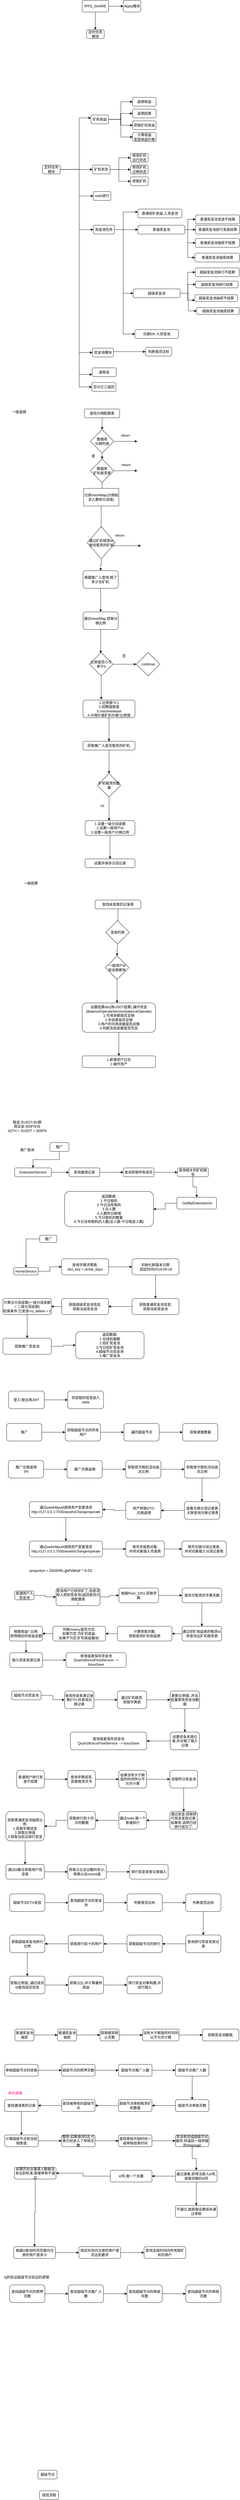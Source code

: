 <mxfile version="11.3.1" type="github" pages="2"><diagram id="Ia7PRUY_UN4xhvElWuZn" name="Page-1"><mxGraphModel dx="1408" dy="748" grid="1" gridSize="10" guides="1" tooltips="1" connect="1" arrows="1" fold="1" page="1" pageScale="1" pageWidth="827" pageHeight="1169" math="0" shadow="0"><root><mxCell id="0"/><mxCell id="1" parent="0"/><mxCell id="EriG2fqCwBnJvEOyAxFP-3" value="" style="edgeStyle=orthogonalEdgeStyle;rounded=0;orthogonalLoop=1;jettySize=auto;html=1;" parent="1" source="EriG2fqCwBnJvEOyAxFP-1" target="EriG2fqCwBnJvEOyAxFP-2" edge="1"><mxGeometry relative="1" as="geometry"/></mxCell><mxCell id="EriG2fqCwBnJvEOyAxFP-5" value="" style="edgeStyle=orthogonalEdgeStyle;rounded=0;orthogonalLoop=1;jettySize=auto;html=1;" parent="1" source="EriG2fqCwBnJvEOyAxFP-1" target="EriG2fqCwBnJvEOyAxFP-4" edge="1"><mxGeometry relative="1" as="geometry"/></mxCell><mxCell id="EriG2fqCwBnJvEOyAxFP-1" value="IPFS_SHARE" style="rounded=1;whiteSpace=wrap;html=1;" parent="1" vertex="1"><mxGeometry x="290" y="120" width="90" height="40" as="geometry"/></mxCell><mxCell id="EriG2fqCwBnJvEOyAxFP-2" value="Apply模块" style="rounded=1;whiteSpace=wrap;html=1;" parent="1" vertex="1"><mxGeometry x="430" y="120" width="60" height="40" as="geometry"/></mxCell><mxCell id="EriG2fqCwBnJvEOyAxFP-4" value="定时任务模块" style="rounded=1;whiteSpace=wrap;html=1;" parent="1" vertex="1"><mxGeometry x="305" y="220" width="60" height="30" as="geometry"/></mxCell><mxCell id="EriG2fqCwBnJvEOyAxFP-32" value="" style="edgeStyle=orthogonalEdgeStyle;rounded=0;orthogonalLoop=1;jettySize=auto;html=1;" parent="1" source="EriG2fqCwBnJvEOyAxFP-35" target="EriG2fqCwBnJvEOyAxFP-44" edge="1"><mxGeometry relative="1" as="geometry"><Array as="points"><mxPoint x="280" y="695"/><mxPoint x="280" y="520"/></Array></mxGeometry></mxCell><mxCell id="EriG2fqCwBnJvEOyAxFP-33" value="" style="edgeStyle=orthogonalEdgeStyle;rounded=0;orthogonalLoop=1;jettySize=auto;html=1;" parent="1" source="EriG2fqCwBnJvEOyAxFP-35" target="EriG2fqCwBnJvEOyAxFP-38" edge="1"><mxGeometry relative="1" as="geometry"/></mxCell><mxCell id="EriG2fqCwBnJvEOyAxFP-34" value="" style="edgeStyle=orthogonalEdgeStyle;rounded=0;orthogonalLoop=1;jettySize=auto;html=1;entryX=0;entryY=0.5;entryDx=0;entryDy=0;" parent="1" source="EriG2fqCwBnJvEOyAxFP-35" target="EriG2fqCwBnJvEOyAxFP-48" edge="1"><mxGeometry relative="1" as="geometry"><mxPoint x="235.034" y="790.448" as="targetPoint"/><Array as="points"><mxPoint x="280" y="696"/><mxPoint x="280" y="785"/></Array></mxGeometry></mxCell><mxCell id="EriG2fqCwBnJvEOyAxFP-57" value="" style="edgeStyle=orthogonalEdgeStyle;rounded=0;orthogonalLoop=1;jettySize=auto;html=1;" parent="1" source="EriG2fqCwBnJvEOyAxFP-35" target="EriG2fqCwBnJvEOyAxFP-56" edge="1"><mxGeometry relative="1" as="geometry"><Array as="points"><mxPoint x="280" y="696"/><mxPoint x="280" y="900"/></Array></mxGeometry></mxCell><mxCell id="EriG2fqCwBnJvEOyAxFP-81" value="" style="edgeStyle=orthogonalEdgeStyle;rounded=0;orthogonalLoop=1;jettySize=auto;html=1;" parent="1" source="EriG2fqCwBnJvEOyAxFP-35" target="EriG2fqCwBnJvEOyAxFP-80" edge="1"><mxGeometry relative="1" as="geometry"><Array as="points"><mxPoint x="280" y="695"/><mxPoint x="280" y="1318"/></Array></mxGeometry></mxCell><mxCell id="EriG2fqCwBnJvEOyAxFP-133" value="" style="edgeStyle=orthogonalEdgeStyle;rounded=0;orthogonalLoop=1;jettySize=auto;html=1;entryX=0;entryY=0.75;entryDx=0;entryDy=0;" parent="1" source="EriG2fqCwBnJvEOyAxFP-35" target="EriG2fqCwBnJvEOyAxFP-130" edge="1"><mxGeometry relative="1" as="geometry"><mxPoint x="185" y="790.448" as="targetPoint"/><Array as="points"><mxPoint x="280" y="695"/><mxPoint x="280" y="1392"/></Array></mxGeometry></mxCell><mxCell id="EriG2fqCwBnJvEOyAxFP-135" value="" style="edgeStyle=orthogonalEdgeStyle;rounded=0;orthogonalLoop=1;jettySize=auto;html=1;entryX=0;entryY=0.5;entryDx=0;entryDy=0;" parent="1" source="EriG2fqCwBnJvEOyAxFP-35" target="EriG2fqCwBnJvEOyAxFP-131" edge="1"><mxGeometry relative="1" as="geometry"><mxPoint x="185" y="790.448" as="targetPoint"/><Array as="points"><mxPoint x="280" y="695"/><mxPoint x="280" y="1435"/></Array></mxGeometry></mxCell><mxCell id="EriG2fqCwBnJvEOyAxFP-35" value="定时任务模块" style="rounded=1;whiteSpace=wrap;html=1;" parent="1" vertex="1"><mxGeometry x="155" y="680.448" width="60" height="30" as="geometry"/></mxCell><mxCell id="EriG2fqCwBnJvEOyAxFP-83" value="" style="edgeStyle=orthogonalEdgeStyle;rounded=0;orthogonalLoop=1;jettySize=auto;html=1;" parent="1" source="EriG2fqCwBnJvEOyAxFP-80" target="EriG2fqCwBnJvEOyAxFP-82" edge="1"><mxGeometry relative="1" as="geometry"><Array as="points"><mxPoint x="466.5" y="1315"/><mxPoint x="466.5" y="1315"/></Array></mxGeometry></mxCell><mxCell id="EriG2fqCwBnJvEOyAxFP-80" value="奖金池模块" style="rounded=1;whiteSpace=wrap;html=1;" parent="1" vertex="1"><mxGeometry x="324.5" y="1303" width="72" height="30" as="geometry"/></mxCell><mxCell id="EriG2fqCwBnJvEOyAxFP-82" value="判断是否达标" style="rounded=1;whiteSpace=wrap;html=1;" parent="1" vertex="1"><mxGeometry x="505.5" y="1300" width="90" height="30" as="geometry"/></mxCell><mxCell id="EriG2fqCwBnJvEOyAxFP-61" value="" style="edgeStyle=orthogonalEdgeStyle;rounded=0;orthogonalLoop=1;jettySize=auto;html=1;" parent="1" source="EriG2fqCwBnJvEOyAxFP-56" target="EriG2fqCwBnJvEOyAxFP-60" edge="1"><mxGeometry relative="1" as="geometry"><Array as="points"><mxPoint x="430" y="900"/><mxPoint x="430" y="840"/></Array></mxGeometry></mxCell><mxCell id="EriG2fqCwBnJvEOyAxFP-75" value="" style="edgeStyle=orthogonalEdgeStyle;rounded=0;orthogonalLoop=1;jettySize=auto;html=1;" parent="1" source="EriG2fqCwBnJvEOyAxFP-92" target="EriG2fqCwBnJvEOyAxFP-74" edge="1"><mxGeometry relative="1" as="geometry"><Array as="points"><mxPoint x="650" y="900"/><mxPoint x="650" y="995"/></Array></mxGeometry></mxCell><mxCell id="EriG2fqCwBnJvEOyAxFP-77" value="" style="edgeStyle=orthogonalEdgeStyle;rounded=0;orthogonalLoop=1;jettySize=auto;html=1;" parent="1" source="EriG2fqCwBnJvEOyAxFP-56" target="EriG2fqCwBnJvEOyAxFP-76" edge="1"><mxGeometry relative="1" as="geometry"><Array as="points"><mxPoint x="430" y="900"/><mxPoint x="430" y="1255"/></Array></mxGeometry></mxCell><mxCell id="EriG2fqCwBnJvEOyAxFP-93" value="" style="edgeStyle=orthogonalEdgeStyle;rounded=0;orthogonalLoop=1;jettySize=auto;html=1;" parent="1" source="EriG2fqCwBnJvEOyAxFP-56" target="EriG2fqCwBnJvEOyAxFP-92" edge="1"><mxGeometry relative="1" as="geometry"/></mxCell><mxCell id="EriG2fqCwBnJvEOyAxFP-101" value="" style="edgeStyle=orthogonalEdgeStyle;rounded=0;orthogonalLoop=1;jettySize=auto;html=1;entryX=0;entryY=0.5;entryDx=0;entryDy=0;" parent="1" source="EriG2fqCwBnJvEOyAxFP-56" target="EriG2fqCwBnJvEOyAxFP-98" edge="1"><mxGeometry relative="1" as="geometry"><mxPoint x="364" y="995" as="targetPoint"/><Array as="points"><mxPoint x="430" y="900"/><mxPoint x="430" y="1116"/></Array></mxGeometry></mxCell><mxCell id="EriG2fqCwBnJvEOyAxFP-56" value="资金池任务" style="rounded=1;whiteSpace=wrap;html=1;" parent="1" vertex="1"><mxGeometry x="328" y="885" width="72" height="30" as="geometry"/></mxCell><mxCell id="EriG2fqCwBnJvEOyAxFP-94" value="" style="edgeStyle=orthogonalEdgeStyle;rounded=0;orthogonalLoop=1;jettySize=auto;html=1;" parent="1" source="EriG2fqCwBnJvEOyAxFP-92" target="EriG2fqCwBnJvEOyAxFP-62" edge="1"><mxGeometry relative="1" as="geometry"><Array as="points"><mxPoint x="650" y="900"/><mxPoint x="650" y="865"/></Array></mxGeometry></mxCell><mxCell id="EriG2fqCwBnJvEOyAxFP-99" value="&lt;br&gt;&lt;br&gt;&lt;br&gt;&lt;br&gt;" style="edgeStyle=orthogonalEdgeStyle;rounded=0;orthogonalLoop=1;jettySize=auto;html=1;entryX=0;entryY=0.5;entryDx=0;entryDy=0;" parent="1" source="EriG2fqCwBnJvEOyAxFP-92" target="EriG2fqCwBnJvEOyAxFP-70" edge="1"><mxGeometry relative="1" as="geometry"><Array as="points"><mxPoint x="650" y="900"/><mxPoint x="650" y="945"/></Array></mxGeometry></mxCell><mxCell id="EriG2fqCwBnJvEOyAxFP-92" value="普通奖金池" style="rounded=1;whiteSpace=wrap;html=1;" parent="1" vertex="1"><mxGeometry x="480" y="885" width="160" height="30" as="geometry"/></mxCell><mxCell id="EriG2fqCwBnJvEOyAxFP-123" value="" style="edgeStyle=orthogonalEdgeStyle;rounded=0;orthogonalLoop=1;jettySize=auto;html=1;" parent="1" source="EriG2fqCwBnJvEOyAxFP-98" target="EriG2fqCwBnJvEOyAxFP-108" edge="1"><mxGeometry relative="1" as="geometry"><Array as="points"><mxPoint x="649" y="1116"/><mxPoint x="649" y="1140"/></Array></mxGeometry></mxCell><mxCell id="EriG2fqCwBnJvEOyAxFP-125" value="" style="edgeStyle=orthogonalEdgeStyle;rounded=0;orthogonalLoop=1;jettySize=auto;html=1;entryX=0;entryY=0.5;entryDx=0;entryDy=0;" parent="1" source="EriG2fqCwBnJvEOyAxFP-98" target="EriG2fqCwBnJvEOyAxFP-86" edge="1"><mxGeometry relative="1" as="geometry"><mxPoint x="544" y="1021.5" as="targetPoint"/></mxGeometry></mxCell><mxCell id="EriG2fqCwBnJvEOyAxFP-127" value="" style="edgeStyle=orthogonalEdgeStyle;rounded=0;orthogonalLoop=1;jettySize=auto;html=1;entryX=0;entryY=0.5;entryDx=0;entryDy=0;" parent="1" source="EriG2fqCwBnJvEOyAxFP-98" target="EriG2fqCwBnJvEOyAxFP-89" edge="1"><mxGeometry relative="1" as="geometry"><mxPoint x="544" y="1021.5" as="targetPoint"/></mxGeometry></mxCell><mxCell id="EriG2fqCwBnJvEOyAxFP-129" value="" style="edgeStyle=orthogonalEdgeStyle;rounded=0;orthogonalLoop=1;jettySize=auto;html=1;entryX=0;entryY=0.5;entryDx=0;entryDy=0;" parent="1" source="EriG2fqCwBnJvEOyAxFP-98" target="EriG2fqCwBnJvEOyAxFP-109" edge="1"><mxGeometry relative="1" as="geometry"><mxPoint x="544" y="1021.5" as="targetPoint"/><Array as="points"><mxPoint x="652" y="1116"/><mxPoint x="652" y="1176"/></Array></mxGeometry></mxCell><mxCell id="EriG2fqCwBnJvEOyAxFP-98" value="超级奖金池" style="rounded=1;whiteSpace=wrap;html=1;" parent="1" vertex="1"><mxGeometry x="464" y="1101.5" width="160" height="30" as="geometry"/></mxCell><mxCell id="EriG2fqCwBnJvEOyAxFP-89" value="超级奖金池排行结算" style="rounded=1;whiteSpace=wrap;html=1;" parent="1" vertex="1"><mxGeometry x="676.5" y="1075" width="145" height="23" as="geometry"/></mxCell><mxCell id="EriG2fqCwBnJvEOyAxFP-86" value="超级奖金池排行不结算" style="rounded=1;whiteSpace=wrap;html=1;" parent="1" vertex="1"><mxGeometry x="675.5" y="1030" width="150" height="30" as="geometry"/></mxCell><mxCell id="EriG2fqCwBnJvEOyAxFP-76" value="兑换Eth 入资金池" style="rounded=1;whiteSpace=wrap;html=1;" parent="1" vertex="1"><mxGeometry x="470" y="1240" width="148" height="30" as="geometry"/></mxCell><mxCell id="EriG2fqCwBnJvEOyAxFP-74" value="普通奖金池抽奖结算" style="rounded=1;whiteSpace=wrap;html=1;" parent="1" vertex="1"><mxGeometry x="674.5" y="980" width="152" height="30" as="geometry"/></mxCell><mxCell id="EriG2fqCwBnJvEOyAxFP-70" value="普通奖金池抽奖不结算" style="rounded=1;whiteSpace=wrap;html=1;" parent="1" vertex="1"><mxGeometry x="676.5" y="930" width="150" height="30" as="geometry"/></mxCell><mxCell id="EriG2fqCwBnJvEOyAxFP-66" value="普通奖金池排行发放结算" style="rounded=1;whiteSpace=wrap;html=1;" parent="1" vertex="1"><mxGeometry x="676.5" y="885" width="150" height="30" as="geometry"/></mxCell><mxCell id="EriG2fqCwBnJvEOyAxFP-62" value="普通奖金池发放不结算" style="rounded=1;whiteSpace=wrap;html=1;" parent="1" vertex="1"><mxGeometry x="676.5" y="850" width="150" height="30" as="geometry"/></mxCell><mxCell id="EriG2fqCwBnJvEOyAxFP-60" value="普通挖矿收益,入资金池" style="rounded=1;whiteSpace=wrap;html=1;" parent="1" vertex="1"><mxGeometry x="480" y="830" width="150" height="30" as="geometry"/></mxCell><mxCell id="EriG2fqCwBnJvEOyAxFP-36" value="" style="edgeStyle=orthogonalEdgeStyle;rounded=0;orthogonalLoop=1;jettySize=auto;html=1;" parent="1" source="EriG2fqCwBnJvEOyAxFP-38" target="EriG2fqCwBnJvEOyAxFP-41" edge="1"><mxGeometry relative="1" as="geometry"><Array as="points"><mxPoint x="415" y="695.69"/><mxPoint x="415" y="655.69"/></Array></mxGeometry></mxCell><mxCell id="EriG2fqCwBnJvEOyAxFP-37" value="" style="edgeStyle=orthogonalEdgeStyle;rounded=0;orthogonalLoop=1;jettySize=auto;html=1;" parent="1" source="EriG2fqCwBnJvEOyAxFP-38" target="EriG2fqCwBnJvEOyAxFP-40" edge="1"><mxGeometry relative="1" as="geometry"/></mxCell><mxCell id="EriG2fqCwBnJvEOyAxFP-38" value="矿机状态" style="rounded=1;whiteSpace=wrap;html=1;" parent="1" vertex="1"><mxGeometry x="325" y="680.448" width="60" height="30" as="geometry"/></mxCell><mxCell id="EriG2fqCwBnJvEOyAxFP-39" value="续租矿机" style="rounded=1;whiteSpace=wrap;html=1;" parent="1" vertex="1"><mxGeometry x="455" y="720.448" width="60" height="30" as="geometry"/></mxCell><mxCell id="EriG2fqCwBnJvEOyAxFP-40" value="修改矿机过期状态" style="rounded=1;whiteSpace=wrap;html=1;" parent="1" vertex="1"><mxGeometry x="455" y="680.448" width="60" height="30" as="geometry"/></mxCell><mxCell id="EriG2fqCwBnJvEOyAxFP-41" value="修改矿机运行状态" style="rounded=1;whiteSpace=wrap;html=1;" parent="1" vertex="1"><mxGeometry x="455" y="640.448" width="60" height="30" as="geometry"/></mxCell><mxCell id="EriG2fqCwBnJvEOyAxFP-42" value="" style="edgeStyle=orthogonalEdgeStyle;rounded=0;orthogonalLoop=1;jettySize=auto;html=1;" parent="1" edge="1"><mxGeometry relative="1" as="geometry"><mxPoint x="380" y="525.19" as="sourcePoint"/><mxPoint x="462" y="465.19" as="targetPoint"/><Array as="points"><mxPoint x="422" y="525.5"/><mxPoint x="422" y="465.5"/></Array></mxGeometry></mxCell><mxCell id="EriG2fqCwBnJvEOyAxFP-43" value="" style="edgeStyle=orthogonalEdgeStyle;rounded=0;orthogonalLoop=1;jettySize=auto;html=1;" parent="1" source="EriG2fqCwBnJvEOyAxFP-44" target="EriG2fqCwBnJvEOyAxFP-45" edge="1"><mxGeometry relative="1" as="geometry"><Array as="points"><mxPoint x="421" y="525"/><mxPoint x="421" y="505"/></Array></mxGeometry></mxCell><mxCell id="EriG2fqCwBnJvEOyAxFP-51" value="" style="edgeStyle=orthogonalEdgeStyle;rounded=0;orthogonalLoop=1;jettySize=auto;html=1;" parent="1" source="EriG2fqCwBnJvEOyAxFP-44" target="EriG2fqCwBnJvEOyAxFP-50" edge="1"><mxGeometry relative="1" as="geometry"/></mxCell><mxCell id="EriG2fqCwBnJvEOyAxFP-54" value="" style="edgeStyle=orthogonalEdgeStyle;rounded=0;orthogonalLoop=1;jettySize=auto;html=1;" parent="1" source="EriG2fqCwBnJvEOyAxFP-44" target="EriG2fqCwBnJvEOyAxFP-53" edge="1"><mxGeometry relative="1" as="geometry"><Array as="points"><mxPoint x="422" y="525"/><mxPoint x="422" y="585"/></Array></mxGeometry></mxCell><mxCell id="EriG2fqCwBnJvEOyAxFP-44" value="矿机收益" style="rounded=1;whiteSpace=wrap;html=1;" parent="1" vertex="1"><mxGeometry x="320" y="509.948" width="60" height="30" as="geometry"/></mxCell><mxCell id="EriG2fqCwBnJvEOyAxFP-53" value="计算收益&lt;br&gt;发放收益价格" style="rounded=1;whiteSpace=wrap;html=1;" parent="1" vertex="1"><mxGeometry x="462" y="570" width="80" height="30" as="geometry"/></mxCell><mxCell id="EriG2fqCwBnJvEOyAxFP-50" value="获取矿机收益" style="rounded=1;whiteSpace=wrap;html=1;" parent="1" vertex="1"><mxGeometry x="462" y="530" width="80" height="30" as="geometry"/></mxCell><mxCell id="EriG2fqCwBnJvEOyAxFP-45" value="返佣结算" style="rounded=1;whiteSpace=wrap;html=1;" parent="1" vertex="1"><mxGeometry x="462" y="490" width="80" height="30" as="geometry"/></mxCell><mxCell id="EriG2fqCwBnJvEOyAxFP-46" value="返佣收益" style="rounded=1;whiteSpace=wrap;html=1;" parent="1" vertex="1"><mxGeometry x="462" y="450" width="80" height="30" as="geometry"/></mxCell><mxCell id="EriG2fqCwBnJvEOyAxFP-47" value="" style="edgeStyle=orthogonalEdgeStyle;rounded=0;orthogonalLoop=1;jettySize=auto;html=1;exitX=1;exitY=0.5;exitDx=0;exitDy=0;entryX=0;entryY=0.5;entryDx=0;entryDy=0;" parent="1" source="EriG2fqCwBnJvEOyAxFP-38" target="EriG2fqCwBnJvEOyAxFP-39" edge="1"><mxGeometry relative="1" as="geometry"><mxPoint x="395" y="705.379" as="sourcePoint"/><mxPoint x="415" y="760.69" as="targetPoint"/><Array as="points"><mxPoint x="415" y="695.69"/><mxPoint x="415" y="735.69"/></Array></mxGeometry></mxCell><mxCell id="EriG2fqCwBnJvEOyAxFP-48" value="redis排行" style="rounded=1;whiteSpace=wrap;html=1;" parent="1" vertex="1"><mxGeometry x="328" y="770.448" width="60" height="30" as="geometry"/></mxCell><mxCell id="EriG2fqCwBnJvEOyAxFP-96" value="" style="endArrow=classic;html=1;exitX=1;exitY=0.5;exitDx=0;exitDy=0;" parent="1" source="EriG2fqCwBnJvEOyAxFP-92" target="EriG2fqCwBnJvEOyAxFP-66" edge="1"><mxGeometry width="50" height="50" relative="1" as="geometry"><mxPoint x="670" y="990" as="sourcePoint"/><mxPoint x="720" y="940" as="targetPoint"/></mxGeometry></mxCell><mxCell id="EriG2fqCwBnJvEOyAxFP-108" value="超级奖金池抽奖不结算" style="rounded=1;whiteSpace=wrap;html=1;" parent="1" vertex="1"><mxGeometry x="674.5" y="1121.5" width="145" height="23" as="geometry"/></mxCell><mxCell id="EriG2fqCwBnJvEOyAxFP-109" value="超级奖金池抽奖结算" style="rounded=1;whiteSpace=wrap;html=1;" parent="1" vertex="1"><mxGeometry x="680.5" y="1165" width="145" height="23" as="geometry"/></mxCell><mxCell id="EriG2fqCwBnJvEOyAxFP-130" value="返租金" style="rounded=1;whiteSpace=wrap;html=1;" parent="1" vertex="1"><mxGeometry x="324" y="1370" width="82" height="30" as="geometry"/></mxCell><mxCell id="EriG2fqCwBnJvEOyAxFP-131" value="百分之三返回" style="rounded=1;whiteSpace=wrap;html=1;" parent="1" vertex="1"><mxGeometry x="323" y="1420" width="82" height="30" as="geometry"/></mxCell><mxCell id="EriG2fqCwBnJvEOyAxFP-136" value="一级返佣" style="text;html=1;strokeColor=none;fillColor=none;align=center;verticalAlign=middle;whiteSpace=wrap;rounded=0;" parent="1" vertex="1"><mxGeometry x="40" y="1510" width="70" height="20" as="geometry"/></mxCell><mxCell id="EriG2fqCwBnJvEOyAxFP-141" value="" style="edgeStyle=orthogonalEdgeStyle;rounded=0;orthogonalLoop=1;jettySize=auto;html=1;" parent="1" source="EriG2fqCwBnJvEOyAxFP-137" target="EriG2fqCwBnJvEOyAxFP-140" edge="1"><mxGeometry relative="1" as="geometry"/></mxCell><mxCell id="EriG2fqCwBnJvEOyAxFP-137" value="查找分佣配置表&lt;br&gt;" style="rounded=1;whiteSpace=wrap;html=1;" parent="1" vertex="1"><mxGeometry x="298" y="1510" width="120" height="30" as="geometry"/></mxCell><mxCell id="EriG2fqCwBnJvEOyAxFP-145" value="" style="edgeStyle=orthogonalEdgeStyle;rounded=0;orthogonalLoop=1;jettySize=auto;html=1;" parent="1" source="EriG2fqCwBnJvEOyAxFP-140" edge="1"><mxGeometry relative="1" as="geometry"><mxPoint x="478" y="1620" as="targetPoint"/></mxGeometry></mxCell><mxCell id="EriG2fqCwBnJvEOyAxFP-152" value="" style="edgeStyle=orthogonalEdgeStyle;rounded=0;orthogonalLoop=1;jettySize=auto;html=1;" parent="1" source="EriG2fqCwBnJvEOyAxFP-140" target="EriG2fqCwBnJvEOyAxFP-151" edge="1"><mxGeometry relative="1" as="geometry"/></mxCell><mxCell id="EriG2fqCwBnJvEOyAxFP-140" value="&lt;span style=&quot;white-space: normal&quot;&gt;数据库&lt;br&gt;分佣列表&lt;/span&gt;" style="rhombus;whiteSpace=wrap;html=1;" parent="1" vertex="1"><mxGeometry x="318" y="1580" width="80" height="80" as="geometry"/></mxCell><mxCell id="EriG2fqCwBnJvEOyAxFP-155" value="" style="edgeStyle=orthogonalEdgeStyle;rounded=0;orthogonalLoop=1;jettySize=auto;html=1;" parent="1" source="EriG2fqCwBnJvEOyAxFP-151" edge="1"><mxGeometry relative="1" as="geometry"><mxPoint x="478" y="1720" as="targetPoint"/></mxGeometry></mxCell><mxCell id="EriG2fqCwBnJvEOyAxFP-159" value="" style="edgeStyle=orthogonalEdgeStyle;rounded=0;orthogonalLoop=1;jettySize=auto;html=1;entryX=0.558;entryY=-0.017;entryDx=0;entryDy=0;entryPerimeter=0;" parent="1" source="EriG2fqCwBnJvEOyAxFP-151" target="EriG2fqCwBnJvEOyAxFP-161" edge="1"><mxGeometry relative="1" as="geometry"><mxPoint x="358" y="1840" as="targetPoint"/></mxGeometry></mxCell><mxCell id="EriG2fqCwBnJvEOyAxFP-151" value="&lt;span style=&quot;white-space: normal&quot;&gt;数据库&lt;br&gt;矿机租赁表&lt;br&gt;&lt;/span&gt;" style="rhombus;whiteSpace=wrap;html=1;" parent="1" vertex="1"><mxGeometry x="318" y="1680" width="80" height="80" as="geometry"/></mxCell><mxCell id="EriG2fqCwBnJvEOyAxFP-149" value="return" style="text;html=1;strokeColor=none;fillColor=none;align=center;verticalAlign=middle;whiteSpace=wrap;rounded=0;" parent="1" vertex="1"><mxGeometry x="418" y="1590" width="40" height="20" as="geometry"/></mxCell><mxCell id="EriG2fqCwBnJvEOyAxFP-153" value="是" style="text;html=1;strokeColor=none;fillColor=none;align=center;verticalAlign=middle;whiteSpace=wrap;rounded=0;" parent="1" vertex="1"><mxGeometry x="308" y="1660" width="40" height="20" as="geometry"/></mxCell><mxCell id="EriG2fqCwBnJvEOyAxFP-157" value="return" style="text;html=1;strokeColor=none;fillColor=none;align=center;verticalAlign=middle;whiteSpace=wrap;rounded=0;" parent="1" vertex="1"><mxGeometry x="420" y="1690" width="40" height="20" as="geometry"/></mxCell><mxCell id="EriG2fqCwBnJvEOyAxFP-163" value="" style="edgeStyle=orthogonalEdgeStyle;rounded=0;orthogonalLoop=1;jettySize=auto;html=1;" parent="1" source="EriG2fqCwBnJvEOyAxFP-161" edge="1"><mxGeometry relative="1" as="geometry"><mxPoint x="355" y="1920" as="targetPoint"/></mxGeometry></mxCell><mxCell id="EriG2fqCwBnJvEOyAxFP-161" value="记录HashMap(分佣指定人数和分润值)" style="rounded=0;whiteSpace=wrap;html=1;" parent="1" vertex="1"><mxGeometry x="295" y="1780" width="120" height="60" as="geometry"/></mxCell><mxCell id="EriG2fqCwBnJvEOyAxFP-168" value="" style="edgeStyle=orthogonalEdgeStyle;rounded=0;orthogonalLoop=1;jettySize=auto;html=1;" parent="1" source="EriG2fqCwBnJvEOyAxFP-164" edge="1"><mxGeometry relative="1" as="geometry"><mxPoint x="490" y="1975" as="targetPoint"/><Array as="points"><mxPoint x="470" y="1975"/><mxPoint x="470" y="1975"/></Array></mxGeometry></mxCell><mxCell id="EriG2fqCwBnJvEOyAxFP-171" value="" style="edgeStyle=orthogonalEdgeStyle;rounded=0;orthogonalLoop=1;jettySize=auto;html=1;" parent="1" source="EriG2fqCwBnJvEOyAxFP-164" target="EriG2fqCwBnJvEOyAxFP-170" edge="1"><mxGeometry relative="1" as="geometry"/></mxCell><mxCell id="EriG2fqCwBnJvEOyAxFP-164" value="通过矿机租赁id,查找租赁的矿机" style="rhombus;whiteSpace=wrap;html=1;" parent="1" vertex="1"><mxGeometry x="307.5" y="1910" width="95" height="110" as="geometry"/></mxCell><mxCell id="EriG2fqCwBnJvEOyAxFP-169" value="return" style="text;html=1;strokeColor=none;fillColor=none;align=center;verticalAlign=middle;whiteSpace=wrap;rounded=0;" parent="1" vertex="1"><mxGeometry x="398" y="1930" width="40" height="20" as="geometry"/></mxCell><mxCell id="EriG2fqCwBnJvEOyAxFP-173" value="" style="edgeStyle=orthogonalEdgeStyle;rounded=0;orthogonalLoop=1;jettySize=auto;html=1;" parent="1" source="EriG2fqCwBnJvEOyAxFP-170" target="EriG2fqCwBnJvEOyAxFP-172" edge="1"><mxGeometry relative="1" as="geometry"/></mxCell><mxCell id="EriG2fqCwBnJvEOyAxFP-170" value="根据推广人查询,租了多少台矿机." style="rounded=1;whiteSpace=wrap;html=1;" parent="1" vertex="1"><mxGeometry x="293" y="2060" width="120" height="60" as="geometry"/></mxCell><mxCell id="EriG2fqCwBnJvEOyAxFP-175" value="" style="edgeStyle=orthogonalEdgeStyle;rounded=0;orthogonalLoop=1;jettySize=auto;html=1;" parent="1" source="EriG2fqCwBnJvEOyAxFP-172" edge="1"><mxGeometry relative="1" as="geometry"><mxPoint x="353" y="2340" as="targetPoint"/></mxGeometry></mxCell><mxCell id="EriG2fqCwBnJvEOyAxFP-172" value="通过HashMap,获取分佣比例" style="rounded=1;whiteSpace=wrap;html=1;" parent="1" vertex="1"><mxGeometry x="293" y="2200" width="120" height="60" as="geometry"/></mxCell><mxCell id="EriG2fqCwBnJvEOyAxFP-178" value="" style="edgeStyle=orthogonalEdgeStyle;rounded=0;orthogonalLoop=1;jettySize=auto;html=1;" parent="1" source="EriG2fqCwBnJvEOyAxFP-176" edge="1"><mxGeometry relative="1" as="geometry"><mxPoint x="355" y="2498" as="targetPoint"/></mxGeometry></mxCell><mxCell id="EriG2fqCwBnJvEOyAxFP-180" value="" style="edgeStyle=orthogonalEdgeStyle;rounded=0;orthogonalLoop=1;jettySize=auto;html=1;" parent="1" source="EriG2fqCwBnJvEOyAxFP-176" target="EriG2fqCwBnJvEOyAxFP-179" edge="1"><mxGeometry relative="1" as="geometry"/></mxCell><mxCell id="EriG2fqCwBnJvEOyAxFP-176" value="比例是否小于等于0" style="rhombus;whiteSpace=wrap;html=1;" parent="1" vertex="1"><mxGeometry x="315" y="2338" width="80" height="80" as="geometry"/></mxCell><mxCell id="EriG2fqCwBnJvEOyAxFP-179" value="continue" style="rhombus;whiteSpace=wrap;html=1;" parent="1" vertex="1"><mxGeometry x="475" y="2338" width="80" height="80" as="geometry"/></mxCell><mxCell id="EriG2fqCwBnJvEOyAxFP-181" value="否" style="text;html=1;strokeColor=none;fillColor=none;align=center;verticalAlign=middle;whiteSpace=wrap;rounded=0;" parent="1" vertex="1"><mxGeometry x="413" y="2340" width="40" height="20" as="geometry"/></mxCell><mxCell id="EriG2fqCwBnJvEOyAxFP-186" value="" style="edgeStyle=orthogonalEdgeStyle;rounded=0;orthogonalLoop=1;jettySize=auto;html=1;" parent="1" source="EriG2fqCwBnJvEOyAxFP-184" target="EriG2fqCwBnJvEOyAxFP-185" edge="1"><mxGeometry relative="1" as="geometry"/></mxCell><mxCell id="EriG2fqCwBnJvEOyAxFP-184" value="1.比例值*0.1&lt;br&gt;2.招聘值赋值&lt;br&gt;3.machinelease&lt;br&gt;4.分佣价值矿机价格*比例值" style="rounded=1;whiteSpace=wrap;html=1;" parent="1" vertex="1"><mxGeometry x="293" y="2500" width="177" height="60" as="geometry"/></mxCell><mxCell id="EriG2fqCwBnJvEOyAxFP-188" value="" style="edgeStyle=orthogonalEdgeStyle;rounded=0;orthogonalLoop=1;jettySize=auto;html=1;" parent="1" source="EriG2fqCwBnJvEOyAxFP-185" edge="1"><mxGeometry relative="1" as="geometry"><mxPoint x="381.5" y="2750" as="targetPoint"/></mxGeometry></mxCell><mxCell id="EriG2fqCwBnJvEOyAxFP-185" value="获取推广人是否租赁的矿机," style="rounded=1;whiteSpace=wrap;html=1;" parent="1" vertex="1"><mxGeometry x="293" y="2640" width="177" height="30" as="geometry"/></mxCell><mxCell id="EriG2fqCwBnJvEOyAxFP-199" value="" style="edgeStyle=orthogonalEdgeStyle;rounded=0;orthogonalLoop=1;jettySize=auto;html=1;" parent="1" source="EriG2fqCwBnJvEOyAxFP-191" edge="1"><mxGeometry relative="1" as="geometry"><mxPoint x="381.5" y="2910" as="targetPoint"/></mxGeometry></mxCell><mxCell id="EriG2fqCwBnJvEOyAxFP-191" value="矿机租赁的数量" style="rhombus;whiteSpace=wrap;html=1;" parent="1" vertex="1"><mxGeometry x="341.5" y="2750" width="80" height="80" as="geometry"/></mxCell><mxCell id="EriG2fqCwBnJvEOyAxFP-203" value="" style="edgeStyle=orthogonalEdgeStyle;rounded=0;orthogonalLoop=1;jettySize=auto;html=1;" parent="1" source="EriG2fqCwBnJvEOyAxFP-200" target="EriG2fqCwBnJvEOyAxFP-202" edge="1"><mxGeometry relative="1" as="geometry"/></mxCell><mxCell id="EriG2fqCwBnJvEOyAxFP-200" value="1.设置一级分润金额&lt;br&gt;2.设置一级用户id&lt;br&gt;3.设置一级用户分销比例" style="rounded=1;whiteSpace=wrap;html=1;" parent="1" vertex="1"><mxGeometry x="300" y="2910" width="170" height="50" as="geometry"/></mxCell><mxCell id="EriG2fqCwBnJvEOyAxFP-202" value="设置并保存分润记录" style="rounded=1;whiteSpace=wrap;html=1;" parent="1" vertex="1"><mxGeometry x="300" y="3040" width="170" height="30" as="geometry"/></mxCell><mxCell id="EriG2fqCwBnJvEOyAxFP-201" value="&amp;gt;0" style="text;html=1;strokeColor=none;fillColor=none;align=center;verticalAlign=middle;whiteSpace=wrap;rounded=0;" parent="1" vertex="1"><mxGeometry x="338" y="2850" width="40" height="20" as="geometry"/></mxCell><mxCell id="EriG2fqCwBnJvEOyAxFP-204" value="一级结算" style="text;html=1;strokeColor=none;fillColor=none;align=center;verticalAlign=middle;whiteSpace=wrap;rounded=0;" parent="1" vertex="1"><mxGeometry x="80" y="3113" width="70" height="20" as="geometry"/></mxCell><mxCell id="EriG2fqCwBnJvEOyAxFP-208" value="" style="edgeStyle=orthogonalEdgeStyle;rounded=0;orthogonalLoop=1;jettySize=auto;html=1;" parent="1" source="EriG2fqCwBnJvEOyAxFP-205" edge="1"><mxGeometry relative="1" as="geometry"><mxPoint x="412" y="3290" as="targetPoint"/></mxGeometry></mxCell><mxCell id="EriG2fqCwBnJvEOyAxFP-205" value="查找未发放的记录表" style="rounded=1;whiteSpace=wrap;html=1;" parent="1" vertex="1"><mxGeometry x="334" y="3180" width="156" height="30" as="geometry"/></mxCell><mxCell id="EriG2fqCwBnJvEOyAxFP-213" value="" style="edgeStyle=orthogonalEdgeStyle;rounded=0;orthogonalLoop=1;jettySize=auto;html=1;" parent="1" source="EriG2fqCwBnJvEOyAxFP-209" target="EriG2fqCwBnJvEOyAxFP-212" edge="1"><mxGeometry relative="1" as="geometry"/></mxCell><mxCell id="EriG2fqCwBnJvEOyAxFP-209" value="发放列表" style="rhombus;whiteSpace=wrap;html=1;" parent="1" vertex="1"><mxGeometry x="370.5" y="3250" width="80" height="80" as="geometry"/></mxCell><mxCell id="EriG2fqCwBnJvEOyAxFP-215" value="" style="edgeStyle=orthogonalEdgeStyle;rounded=0;orthogonalLoop=1;jettySize=auto;html=1;" parent="1" source="EriG2fqCwBnJvEOyAxFP-212" edge="1"><mxGeometry relative="1" as="geometry"><mxPoint x="409" y="3530" as="targetPoint"/></mxGeometry></mxCell><mxCell id="EriG2fqCwBnJvEOyAxFP-212" value="一级用户id&lt;br&gt;和金额都有" style="rhombus;whiteSpace=wrap;html=1;" parent="1" vertex="1"><mxGeometry x="369" y="3370" width="80" height="80" as="geometry"/></mxCell><mxCell id="EriG2fqCwBnJvEOyAxFP-221" value="" style="edgeStyle=orthogonalEdgeStyle;rounded=0;orthogonalLoop=1;jettySize=auto;html=1;" parent="1" source="EriG2fqCwBnJvEOyAxFP-216" target="EriG2fqCwBnJvEOyAxFP-220" edge="1"><mxGeometry relative="1" as="geometry"/></mxCell><mxCell id="EriG2fqCwBnJvEOyAxFP-216" value="设置结算dto(用USDT结算),操作资金&lt;br&gt;(BalanceOperateService\balanceOperate)&lt;br&gt;1.可用余额是否足够&lt;br&gt;2.手续费是否足够&lt;br&gt;3.用户的可用余额是否足够&lt;br&gt;4.判断冻结金额是否充足&lt;br&gt;" style="rounded=1;whiteSpace=wrap;html=1;" parent="1" vertex="1"><mxGeometry x="290" y="3530" width="250" height="100" as="geometry"/></mxCell><mxCell id="EriG2fqCwBnJvEOyAxFP-220" value="1.新增资产日志&lt;br&gt;2.操作资产" style="rounded=1;whiteSpace=wrap;html=1;" parent="1" vertex="1"><mxGeometry x="290" y="3710" width="250" height="40" as="geometry"/></mxCell><mxCell id="gKDd9m7h9mp-s-72eLfu-32" value="" style="edgeStyle=orthogonalEdgeStyle;rounded=0;orthogonalLoop=1;jettySize=auto;html=1;" parent="1" source="gKDd9m7h9mp-s-72eLfu-1" target="gKDd9m7h9mp-s-72eLfu-31" edge="1"><mxGeometry relative="1" as="geometry"/></mxCell><mxCell id="gKDd9m7h9mp-s-72eLfu-1" value="推广" style="rounded=1;whiteSpace=wrap;html=1;" parent="1" vertex="1"><mxGeometry x="180" y="4005" width="65" height="30" as="geometry"/></mxCell><mxCell id="gKDd9m7h9mp-s-72eLfu-33" value="" style="edgeStyle=orthogonalEdgeStyle;rounded=0;orthogonalLoop=1;jettySize=auto;html=1;" parent="1" source="gKDd9m7h9mp-s-72eLfu-31" target="gKDd9m7h9mp-s-72eLfu-8" edge="1"><mxGeometry relative="1" as="geometry"/></mxCell><mxCell id="gKDd9m7h9mp-s-72eLfu-31" value="ExtensionService" style="rounded=1;whiteSpace=wrap;html=1;" parent="1" vertex="1"><mxGeometry x="60" y="4091" width="125" height="30" as="geometry"/></mxCell><mxCell id="gKDd9m7h9mp-s-72eLfu-11" value="" style="edgeStyle=orthogonalEdgeStyle;rounded=0;orthogonalLoop=1;jettySize=auto;html=1;" parent="1" source="gKDd9m7h9mp-s-72eLfu-8" target="gKDd9m7h9mp-s-72eLfu-10" edge="1"><mxGeometry relative="1" as="geometry"/></mxCell><mxCell id="gKDd9m7h9mp-s-72eLfu-8" value="查询邀请记录" style="rounded=1;whiteSpace=wrap;html=1;" parent="1" vertex="1"><mxGeometry x="245" y="4091" width="105" height="30" as="geometry"/></mxCell><mxCell id="gKDd9m7h9mp-s-72eLfu-13" value="" style="edgeStyle=orthogonalEdgeStyle;rounded=0;orthogonalLoop=1;jettySize=auto;html=1;" parent="1" source="gKDd9m7h9mp-s-72eLfu-10" target="gKDd9m7h9mp-s-72eLfu-12" edge="1"><mxGeometry relative="1" as="geometry"/></mxCell><mxCell id="gKDd9m7h9mp-s-72eLfu-10" value="查询获取所有成员" style="rounded=1;whiteSpace=wrap;html=1;" parent="1" vertex="1"><mxGeometry x="430" y="4091" width="105" height="30" as="geometry"/></mxCell><mxCell id="gKDd9m7h9mp-s-72eLfu-15" value="" style="edgeStyle=orthogonalEdgeStyle;rounded=0;orthogonalLoop=1;jettySize=auto;html=1;" parent="1" source="gKDd9m7h9mp-s-72eLfu-12" target="gKDd9m7h9mp-s-72eLfu-14" edge="1"><mxGeometry relative="1" as="geometry"/></mxCell><mxCell id="gKDd9m7h9mp-s-72eLfu-12" value="查询相关的矿机租赁" style="rounded=1;whiteSpace=wrap;html=1;" parent="1" vertex="1"><mxGeometry x="615" y="4091" width="105" height="30" as="geometry"/></mxCell><mxCell id="gKDd9m7h9mp-s-72eLfu-18" value="" style="edgeStyle=orthogonalEdgeStyle;rounded=0;orthogonalLoop=1;jettySize=auto;html=1;" parent="1" source="gKDd9m7h9mp-s-72eLfu-14" target="gKDd9m7h9mp-s-72eLfu-17" edge="1"><mxGeometry relative="1" as="geometry"/></mxCell><mxCell id="gKDd9m7h9mp-s-72eLfu-14" value="&amp;nbsp;GetMyExtensionVo" style="rounded=1;whiteSpace=wrap;html=1;" parent="1" vertex="1"><mxGeometry x="613" y="4191" width="135" height="40" as="geometry"/></mxCell><mxCell id="gKDd9m7h9mp-s-72eLfu-17" value="返回数据.&lt;br&gt;1.今日租机&lt;br&gt;2.今日没有租机&lt;br&gt;3.总人数&lt;br&gt;4.人数昨日新增&lt;br&gt;5.今日租机的数量&lt;br&gt;6.今日没有租机的人数(总人数-今日租金人数)" style="rounded=1;whiteSpace=wrap;html=1;" parent="1" vertex="1"><mxGeometry x="230" y="4171" width="303" height="120" as="geometry"/></mxCell><mxCell id="8E6pjUwGiy-s1n8fTZVv-16" value="" style="edgeStyle=orthogonalEdgeStyle;rounded=0;orthogonalLoop=1;jettySize=auto;html=1;" edge="1" parent="1" source="gKDd9m7h9mp-s-72eLfu-2" target="8E6pjUwGiy-s1n8fTZVv-15"><mxGeometry relative="1" as="geometry"/></mxCell><mxCell id="gKDd9m7h9mp-s-72eLfu-2" value="普通用户入奖金池" style="rounded=1;whiteSpace=wrap;html=1;" parent="1" vertex="1"><mxGeometry x="60.5" y="5530" width="65" height="30" as="geometry"/></mxCell><mxCell id="8E6pjUwGiy-s1n8fTZVv-18" value="" style="edgeStyle=orthogonalEdgeStyle;rounded=0;orthogonalLoop=1;jettySize=auto;html=1;" edge="1" parent="1" source="8E6pjUwGiy-s1n8fTZVv-15" target="8E6pjUwGiy-s1n8fTZVv-17"><mxGeometry relative="1" as="geometry"/></mxCell><mxCell id="8E6pjUwGiy-s1n8fTZVv-15" value="查询用户已经挖矿了,但是没有入库到奖金池(返回查找分佣配置表&lt;br&gt;)" style="rounded=1;whiteSpace=wrap;html=1;" vertex="1" parent="1"><mxGeometry x="201" y="5520" width="150" height="60" as="geometry"/></mxCell><mxCell id="8E6pjUwGiy-s1n8fTZVv-20" value="" style="edgeStyle=orthogonalEdgeStyle;rounded=0;orthogonalLoop=1;jettySize=auto;html=1;" edge="1" parent="1" source="8E6pjUwGiy-s1n8fTZVv-17" target="8E6pjUwGiy-s1n8fTZVv-19"><mxGeometry relative="1" as="geometry"/></mxCell><mxCell id="8E6pjUwGiy-s1n8fTZVv-17" value="根据Pool_1001,获取字典," style="rounded=1;whiteSpace=wrap;html=1;" vertex="1" parent="1"><mxGeometry x="415.5" y="5520" width="135" height="50" as="geometry"/></mxCell><mxCell id="8E6pjUwGiy-s1n8fTZVv-22" value="" style="edgeStyle=orthogonalEdgeStyle;rounded=0;orthogonalLoop=1;jettySize=auto;html=1;" edge="1" parent="1" source="8E6pjUwGiy-s1n8fTZVv-19" target="8E6pjUwGiy-s1n8fTZVv-21"><mxGeometry relative="1" as="geometry"/></mxCell><mxCell id="8E6pjUwGiy-s1n8fTZVv-19" value="查找可租赁的字典天数" style="rounded=1;whiteSpace=wrap;html=1;" vertex="1" parent="1"><mxGeometry x="630.5" y="5520" width="135" height="50" as="geometry"/></mxCell><mxCell id="8E6pjUwGiy-s1n8fTZVv-24" value="" style="edgeStyle=orthogonalEdgeStyle;rounded=0;orthogonalLoop=1;jettySize=auto;html=1;" edge="1" parent="1" source="8E6pjUwGiy-s1n8fTZVv-21" target="8E6pjUwGiy-s1n8fTZVv-23"><mxGeometry relative="1" as="geometry"/></mxCell><mxCell id="8E6pjUwGiy-s1n8fTZVv-21" value="通过挖矿收益表的租赁id,来查找出矿机租赁表" style="rounded=1;whiteSpace=wrap;html=1;" vertex="1" parent="1"><mxGeometry x="630.5" y="5650" width="135" height="50" as="geometry"/></mxCell><mxCell id="8E6pjUwGiy-s1n8fTZVv-26" value="" style="edgeStyle=orthogonalEdgeStyle;rounded=0;orthogonalLoop=1;jettySize=auto;html=1;" edge="1" parent="1" source="8E6pjUwGiy-s1n8fTZVv-23" target="8E6pjUwGiy-s1n8fTZVv-25"><mxGeometry relative="1" as="geometry"/></mxCell><mxCell id="8E6pjUwGiy-s1n8fTZVv-23" value="计算获取天数,&lt;br&gt;获取查找矿机收益表" style="rounded=1;whiteSpace=wrap;html=1;" vertex="1" parent="1"><mxGeometry x="410" y="5650" width="186" height="50" as="geometry"/></mxCell><mxCell id="8E6pjUwGiy-s1n8fTZVv-31" value="" style="edgeStyle=orthogonalEdgeStyle;rounded=0;orthogonalLoop=1;jettySize=auto;html=1;" edge="1" parent="1" source="8E6pjUwGiy-s1n8fTZVv-25" target="8E6pjUwGiy-s1n8fTZVv-30"><mxGeometry relative="1" as="geometry"/></mxCell><mxCell id="8E6pjUwGiy-s1n8fTZVv-25" value="判断moeny是否为空.&lt;br&gt;如果为空,为矿机收益.&lt;br&gt;如果不为空,矿机收益叠加." style="rounded=1;whiteSpace=wrap;html=1;" vertex="1" parent="1"><mxGeometry x="190" y="5650" width="180" height="50" as="geometry"/></mxCell><mxCell id="8E6pjUwGiy-s1n8fTZVv-33" value="" style="edgeStyle=orthogonalEdgeStyle;rounded=0;orthogonalLoop=1;jettySize=auto;html=1;" edge="1" parent="1" source="8E6pjUwGiy-s1n8fTZVv-30" target="8E6pjUwGiy-s1n8fTZVv-32"><mxGeometry relative="1" as="geometry"/></mxCell><mxCell id="8E6pjUwGiy-s1n8fTZVv-30" value="根据收益* 比例,&lt;br&gt;获得相应的收益金额" style="rounded=1;whiteSpace=wrap;html=1;" vertex="1" parent="1"><mxGeometry x="42.5" y="5650" width="112" height="50" as="geometry"/></mxCell><mxCell id="8E6pjUwGiy-s1n8fTZVv-35" value="" style="edgeStyle=orthogonalEdgeStyle;rounded=0;orthogonalLoop=1;jettySize=auto;html=1;" edge="1" parent="1" source="8E6pjUwGiy-s1n8fTZVv-32" target="8E6pjUwGiy-s1n8fTZVv-34"><mxGeometry relative="1" as="geometry"/></mxCell><mxCell id="8E6pjUwGiy-s1n8fTZVv-32" value="插入资金来源记录" style="rounded=1;whiteSpace=wrap;html=1;" vertex="1" parent="1"><mxGeometry x="43" y="5740" width="112" height="50" as="geometry"/></mxCell><mxCell id="8E6pjUwGiy-s1n8fTZVv-34" value="查询或者保存资金池&lt;br&gt;QuartzBonusFlowService - &amp;gt; bousSave" style="rounded=1;whiteSpace=wrap;html=1;" vertex="1" parent="1"><mxGeometry x="235" y="5740" width="205" height="50" as="geometry"/></mxCell><mxCell id="8E6pjUwGiy-s1n8fTZVv-52" value="" style="edgeStyle=orthogonalEdgeStyle;rounded=0;orthogonalLoop=1;jettySize=auto;html=1;" edge="1" parent="1" source="gKDd9m7h9mp-s-72eLfu-3" target="8E6pjUwGiy-s1n8fTZVv-51"><mxGeometry relative="1" as="geometry"/></mxCell><mxCell id="gKDd9m7h9mp-s-72eLfu-3" value="普通用户排行发放不结算" style="rounded=1;whiteSpace=wrap;html=1;" parent="1" vertex="1"><mxGeometry x="67" y="6140" width="94" height="60" as="geometry"/></mxCell><mxCell id="8E6pjUwGiy-s1n8fTZVv-54" value="" style="edgeStyle=orthogonalEdgeStyle;rounded=0;orthogonalLoop=1;jettySize=auto;html=1;" edge="1" parent="1" source="8E6pjUwGiy-s1n8fTZVv-51" target="8E6pjUwGiy-s1n8fTZVv-53"><mxGeometry relative="1" as="geometry"/></mxCell><mxCell id="8E6pjUwGiy-s1n8fTZVv-51" value="查询字典信息,&lt;br&gt;获取租赁天书" style="rounded=1;whiteSpace=wrap;html=1;" vertex="1" parent="1"><mxGeometry x="241" y="6140" width="94" height="60" as="geometry"/></mxCell><mxCell id="8E6pjUwGiy-s1n8fTZVv-56" value="" style="edgeStyle=orthogonalEdgeStyle;rounded=0;orthogonalLoop=1;jettySize=auto;html=1;" edge="1" parent="1" source="8E6pjUwGiy-s1n8fTZVv-53" target="8E6pjUwGiy-s1n8fTZVv-55"><mxGeometry relative="1" as="geometry"/></mxCell><mxCell id="8E6pjUwGiy-s1n8fTZVv-53" value="如果没有大于新版的时间所以不允许计算" style="rounded=1;whiteSpace=wrap;html=1;" vertex="1" parent="1"><mxGeometry x="415" y="6140" width="94" height="60" as="geometry"/></mxCell><mxCell id="8E6pjUwGiy-s1n8fTZVv-58" value="" style="edgeStyle=orthogonalEdgeStyle;rounded=0;orthogonalLoop=1;jettySize=auto;html=1;" edge="1" parent="1" source="8E6pjUwGiy-s1n8fTZVv-55" target="8E6pjUwGiy-s1n8fTZVv-57"><mxGeometry relative="1" as="geometry"/></mxCell><mxCell id="8E6pjUwGiy-s1n8fTZVv-55" value="获取昨日奖金池" style="rounded=1;whiteSpace=wrap;html=1;" vertex="1" parent="1"><mxGeometry x="589" y="6140" width="94" height="60" as="geometry"/></mxCell><mxCell id="8E6pjUwGiy-s1n8fTZVv-60" value="" style="edgeStyle=orthogonalEdgeStyle;rounded=0;orthogonalLoop=1;jettySize=auto;html=1;" edge="1" parent="1" source="8E6pjUwGiy-s1n8fTZVv-57" target="8E6pjUwGiy-s1n8fTZVv-59"><mxGeometry relative="1" as="geometry"/></mxCell><mxCell id="8E6pjUwGiy-s1n8fTZVv-57" value="通过奖金,获取排行奖金发放记录,如果有,说明已经排行成功了." style="rounded=1;whiteSpace=wrap;html=1;" vertex="1" parent="1"><mxGeometry x="589" y="6280" width="94" height="60" as="geometry"/></mxCell><mxCell id="8E6pjUwGiy-s1n8fTZVv-62" value="" style="edgeStyle=orthogonalEdgeStyle;rounded=0;orthogonalLoop=1;jettySize=auto;html=1;" edge="1" parent="1" source="8E6pjUwGiy-s1n8fTZVv-59" target="8E6pjUwGiy-s1n8fTZVv-61"><mxGeometry relative="1" as="geometry"/></mxCell><mxCell id="8E6pjUwGiy-s1n8fTZVv-59" value="通过redis,做一个普通排行" style="rounded=1;whiteSpace=wrap;html=1;" vertex="1" parent="1"><mxGeometry x="415" y="6280" width="94" height="60" as="geometry"/></mxCell><mxCell id="8E6pjUwGiy-s1n8fTZVv-64" value="" style="edgeStyle=orthogonalEdgeStyle;rounded=0;orthogonalLoop=1;jettySize=auto;html=1;" edge="1" parent="1" source="8E6pjUwGiy-s1n8fTZVv-61" target="8E6pjUwGiy-s1n8fTZVv-63"><mxGeometry relative="1" as="geometry"/></mxCell><mxCell id="8E6pjUwGiy-s1n8fTZVv-61" value="&lt;span style=&quot;white-space: normal&quot;&gt;获取排行前十的点的数据&lt;/span&gt;" style="rounded=1;whiteSpace=wrap;html=1;" vertex="1" parent="1"><mxGeometry x="241" y="6280" width="94" height="60" as="geometry"/></mxCell><mxCell id="8E6pjUwGiy-s1n8fTZVv-66" value="" style="edgeStyle=orthogonalEdgeStyle;rounded=0;orthogonalLoop=1;jettySize=auto;html=1;" edge="1" parent="1" source="8E6pjUwGiy-s1n8fTZVv-63" target="8E6pjUwGiy-s1n8fTZVv-65"><mxGeometry relative="1" as="geometry"/></mxCell><mxCell id="8E6pjUwGiy-s1n8fTZVv-63" value="&lt;br&gt;获取普通奖金池抽奖比例.&lt;br&gt;1.获取字典信息&lt;br&gt;2.获取比例值&lt;br&gt;3.获取当前总排行奖金" style="rounded=1;whiteSpace=wrap;html=1;" vertex="1" parent="1"><mxGeometry x="30" y="6280" width="131" height="100" as="geometry"/></mxCell><mxCell id="8E6pjUwGiy-s1n8fTZVv-68" value="" style="edgeStyle=orthogonalEdgeStyle;rounded=0;orthogonalLoop=1;jettySize=auto;html=1;" edge="1" parent="1" source="8E6pjUwGiy-s1n8fTZVv-65" target="8E6pjUwGiy-s1n8fTZVv-67"><mxGeometry relative="1" as="geometry"/></mxCell><mxCell id="8E6pjUwGiy-s1n8fTZVv-65" value="通过id集合获取用户信息表" style="rounded=1;whiteSpace=wrap;html=1;" vertex="1" parent="1"><mxGeometry x="30" y="6460" width="131" height="50" as="geometry"/></mxCell><mxCell id="8E6pjUwGiy-s1n8fTZVv-70" value="" style="edgeStyle=orthogonalEdgeStyle;rounded=0;orthogonalLoop=1;jettySize=auto;html=1;" edge="1" parent="1" source="8E6pjUwGiy-s1n8fTZVv-67" target="8E6pjUwGiy-s1n8fTZVv-69"><mxGeometry relative="1" as="geometry"/></mxCell><mxCell id="8E6pjUwGiy-s1n8fTZVv-67" value="获取占比总台数的多少,&lt;br&gt;再乘以总mount值" style="rounded=1;whiteSpace=wrap;html=1;" vertex="1" parent="1"><mxGeometry x="241" y="6460" width="131" height="50" as="geometry"/></mxCell><mxCell id="8E6pjUwGiy-s1n8fTZVv-69" value="排行奖金发放记录插入" style="rounded=1;whiteSpace=wrap;html=1;" vertex="1" parent="1"><mxGeometry x="452" y="6460" width="131" height="50" as="geometry"/></mxCell><mxCell id="8E6pjUwGiy-s1n8fTZVv-93" value="" style="edgeStyle=orthogonalEdgeStyle;rounded=0;orthogonalLoop=1;jettySize=auto;html=1;" edge="1" parent="1" source="gKDd9m7h9mp-s-72eLfu-4" target="8E6pjUwGiy-s1n8fTZVv-92"><mxGeometry relative="1" as="geometry"/></mxCell><mxCell id="gKDd9m7h9mp-s-72eLfu-4" value="普通奖金池抽奖" style="rounded=1;whiteSpace=wrap;html=1;" parent="1" vertex="1"><mxGeometry x="61" y="7020" width="65" height="40" as="geometry"/></mxCell><mxCell id="8E6pjUwGiy-s1n8fTZVv-95" value="" style="edgeStyle=orthogonalEdgeStyle;rounded=0;orthogonalLoop=1;jettySize=auto;html=1;" edge="1" parent="1" source="8E6pjUwGiy-s1n8fTZVv-92" target="8E6pjUwGiy-s1n8fTZVv-94"><mxGeometry relative="1" as="geometry"/></mxCell><mxCell id="8E6pjUwGiy-s1n8fTZVv-92" value="普通奖金池抽奖" style="rounded=1;whiteSpace=wrap;html=1;" vertex="1" parent="1"><mxGeometry x="206" y="7020" width="65" height="40" as="geometry"/></mxCell><mxCell id="8E6pjUwGiy-s1n8fTZVv-97" value="" style="edgeStyle=orthogonalEdgeStyle;rounded=0;orthogonalLoop=1;jettySize=auto;html=1;" edge="1" parent="1" source="8E6pjUwGiy-s1n8fTZVv-94" target="8E6pjUwGiy-s1n8fTZVv-96"><mxGeometry relative="1" as="geometry"/></mxCell><mxCell id="8E6pjUwGiy-s1n8fTZVv-94" value="获取租赁默认天数" style="rounded=1;whiteSpace=wrap;html=1;" vertex="1" parent="1"><mxGeometry x="351" y="7020" width="65" height="40" as="geometry"/></mxCell><mxCell id="8E6pjUwGiy-s1n8fTZVv-99" value="" style="edgeStyle=orthogonalEdgeStyle;rounded=0;orthogonalLoop=1;jettySize=auto;html=1;" edge="1" parent="1" source="8E6pjUwGiy-s1n8fTZVv-96" target="8E6pjUwGiy-s1n8fTZVv-98"><mxGeometry relative="1" as="geometry"/></mxCell><mxCell id="8E6pjUwGiy-s1n8fTZVv-96" value="没有大于新版的时间所以不允许计算" style="rounded=1;whiteSpace=wrap;html=1;" vertex="1" parent="1"><mxGeometry x="496" y="7020" width="124" height="40" as="geometry"/></mxCell><mxCell id="8E6pjUwGiy-s1n8fTZVv-98" value="获取奖金池数据," style="rounded=1;whiteSpace=wrap;html=1;" vertex="1" parent="1"><mxGeometry x="700" y="7020" width="124" height="40" as="geometry"/></mxCell><mxCell id="gKDd9m7h9mp-s-72eLfu-5" value="超级节点" style="rounded=1;whiteSpace=wrap;html=1;" parent="1" vertex="1"><mxGeometry x="139.5" y="8520" width="65" height="30" as="geometry"/></mxCell><mxCell id="gKDd9m7h9mp-s-72eLfu-6" value="提现流程" style="rounded=1;whiteSpace=wrap;html=1;" parent="1" vertex="1"><mxGeometry x="144.5" y="8590" width="65" height="30" as="geometry"/></mxCell><mxCell id="gKDd9m7h9mp-s-72eLfu-7" value="租金:3USDT/台/期&lt;br&gt;保证金:300FN/台&lt;br&gt;1ETH = 3USDT + 300FN" style="text;html=1;strokeColor=none;fillColor=none;align=center;verticalAlign=middle;whiteSpace=wrap;rounded=0;" parent="1" vertex="1"><mxGeometry x="10" y="3940" width="185" height="20" as="geometry"/></mxCell><mxCell id="gKDd9m7h9mp-s-72eLfu-30" value="推广查询" style="text;html=1;strokeColor=none;fillColor=none;align=center;verticalAlign=middle;whiteSpace=wrap;rounded=0;" parent="1" vertex="1"><mxGeometry x="57.5" y="4020" width="90" height="20" as="geometry"/></mxCell><mxCell id="gKDd9m7h9mp-s-72eLfu-36" value="" style="edgeStyle=orthogonalEdgeStyle;rounded=0;orthogonalLoop=1;jettySize=auto;html=1;" parent="1" source="gKDd9m7h9mp-s-72eLfu-34" target="gKDd9m7h9mp-s-72eLfu-35" edge="1"><mxGeometry relative="1" as="geometry"/></mxCell><mxCell id="gKDd9m7h9mp-s-72eLfu-34" value="推广" style="rounded=1;whiteSpace=wrap;html=1;" parent="1" vertex="1"><mxGeometry x="145.5" y="4320" width="58" height="25" as="geometry"/></mxCell><mxCell id="gKDd9m7h9mp-s-72eLfu-39" value="" style="edgeStyle=orthogonalEdgeStyle;rounded=0;orthogonalLoop=1;jettySize=auto;html=1;" parent="1" source="gKDd9m7h9mp-s-72eLfu-35" target="gKDd9m7h9mp-s-72eLfu-38" edge="1"><mxGeometry relative="1" as="geometry"/></mxCell><mxCell id="gKDd9m7h9mp-s-72eLfu-35" value="HomeService" style="rounded=1;whiteSpace=wrap;html=1;" parent="1" vertex="1"><mxGeometry x="57" y="4430" width="83" height="25" as="geometry"/></mxCell><mxCell id="gKDd9m7h9mp-s-72eLfu-41" value="" style="edgeStyle=orthogonalEdgeStyle;rounded=0;orthogonalLoop=1;jettySize=auto;html=1;" parent="1" source="gKDd9m7h9mp-s-72eLfu-38" target="gKDd9m7h9mp-s-72eLfu-40" edge="1"><mxGeometry relative="1" as="geometry"/></mxCell><mxCell id="gKDd9m7h9mp-s-72eLfu-38" value="查询字典详情表,&lt;br&gt;dict_key =&amp;nbsp;rental_days&lt;br&gt;" style="rounded=1;whiteSpace=wrap;html=1;" parent="1" vertex="1"><mxGeometry x="220" y="4400" width="160" height="55" as="geometry"/></mxCell><mxCell id="gKDd9m7h9mp-s-72eLfu-45" value="" style="edgeStyle=orthogonalEdgeStyle;rounded=0;orthogonalLoop=1;jettySize=auto;html=1;" parent="1" source="gKDd9m7h9mp-s-72eLfu-40" target="gKDd9m7h9mp-s-72eLfu-44" edge="1"><mxGeometry relative="1" as="geometry"/></mxCell><mxCell id="gKDd9m7h9mp-s-72eLfu-40" value="初始化新版本日期&lt;br&gt;,固定时间2019-09-18" style="rounded=1;whiteSpace=wrap;html=1;" parent="1" vertex="1"><mxGeometry x="460" y="4400" width="160" height="55" as="geometry"/></mxCell><mxCell id="gKDd9m7h9mp-s-72eLfu-47" value="" style="edgeStyle=orthogonalEdgeStyle;rounded=0;orthogonalLoop=1;jettySize=auto;html=1;" parent="1" source="gKDd9m7h9mp-s-72eLfu-44" target="gKDd9m7h9mp-s-72eLfu-46" edge="1"><mxGeometry relative="1" as="geometry"/></mxCell><mxCell id="gKDd9m7h9mp-s-72eLfu-44" value="获取普通奖金池信息,&lt;br&gt;获取当前奖金池" style="rounded=1;whiteSpace=wrap;html=1;" parent="1" vertex="1"><mxGeometry x="460" y="4535" width="160" height="55" as="geometry"/></mxCell><mxCell id="gKDd9m7h9mp-s-72eLfu-49" value="" style="edgeStyle=orthogonalEdgeStyle;rounded=0;orthogonalLoop=1;jettySize=auto;html=1;" parent="1" source="gKDd9m7h9mp-s-72eLfu-46" target="gKDd9m7h9mp-s-72eLfu-48" edge="1"><mxGeometry relative="1" as="geometry"/></mxCell><mxCell id="gKDd9m7h9mp-s-72eLfu-46" value="获取超级奖金池信息,&lt;br&gt;获取当前奖金池" style="rounded=1;whiteSpace=wrap;html=1;" parent="1" vertex="1"><mxGeometry x="220" y="4535" width="160" height="55" as="geometry"/></mxCell><mxCell id="gKDd9m7h9mp-s-72eLfu-51" value="" style="edgeStyle=orthogonalEdgeStyle;rounded=0;orthogonalLoop=1;jettySize=auto;html=1;" parent="1" source="gKDd9m7h9mp-s-72eLfu-48" target="gKDd9m7h9mp-s-72eLfu-50" edge="1"><mxGeometry relative="1" as="geometry"/></mxCell><mxCell id="gKDd9m7h9mp-s-72eLfu-48" value="计算总分润金额(一级分润金额+ 二级分润金额)&lt;br&gt;检索条件:已发放+is_delete = 2" style="rounded=1;whiteSpace=wrap;html=1;" parent="1" vertex="1"><mxGeometry x="20" y="4535" width="165" height="55" as="geometry"/></mxCell><mxCell id="gKDd9m7h9mp-s-72eLfu-53" value="" style="edgeStyle=orthogonalEdgeStyle;rounded=0;orthogonalLoop=1;jettySize=auto;html=1;" parent="1" source="gKDd9m7h9mp-s-72eLfu-50" target="gKDd9m7h9mp-s-72eLfu-52" edge="1"><mxGeometry relative="1" as="geometry"/></mxCell><mxCell id="gKDd9m7h9mp-s-72eLfu-50" value="获取推广奖金池" style="rounded=1;whiteSpace=wrap;html=1;" parent="1" vertex="1"><mxGeometry x="20" y="4670" width="165" height="55" as="geometry"/></mxCell><mxCell id="gKDd9m7h9mp-s-72eLfu-52" value="返回数据:&lt;br&gt;1.在线机器数&lt;br&gt;2.挖矿奖金池&lt;br&gt;3,今日挖矿奖金池&lt;br&gt;4.超级节点奖金池&lt;br&gt;5.推广奖金池" style="rounded=1;whiteSpace=wrap;html=1;" parent="1" vertex="1"><mxGeometry x="268" y="4648" width="233" height="92" as="geometry"/></mxCell><mxCell id="gKDd9m7h9mp-s-72eLfu-56" value="" style="edgeStyle=orthogonalEdgeStyle;rounded=0;orthogonalLoop=1;jettySize=auto;html=1;" parent="1" source="gKDd9m7h9mp-s-72eLfu-54" target="gKDd9m7h9mp-s-72eLfu-55" edge="1"><mxGeometry relative="1" as="geometry"/></mxCell><mxCell id="gKDd9m7h9mp-s-72eLfu-54" value="登入\登出用JWT" style="rounded=1;whiteSpace=wrap;html=1;" parent="1" vertex="1"><mxGeometry x="39" y="4850" width="122" height="60" as="geometry"/></mxCell><mxCell id="gKDd9m7h9mp-s-72eLfu-55" value="将获取的信息放入redis" style="rounded=1;whiteSpace=wrap;html=1;" parent="1" vertex="1"><mxGeometry x="241" y="4850" width="122" height="60" as="geometry"/></mxCell><mxCell id="gKDd9m7h9mp-s-72eLfu-59" value="" style="edgeStyle=orthogonalEdgeStyle;rounded=0;orthogonalLoop=1;jettySize=auto;html=1;" parent="1" source="gKDd9m7h9mp-s-72eLfu-57" target="gKDd9m7h9mp-s-72eLfu-58" edge="1"><mxGeometry relative="1" as="geometry"/></mxCell><mxCell id="gKDd9m7h9mp-s-72eLfu-57" value="推广" style="rounded=1;whiteSpace=wrap;html=1;" parent="1" vertex="1"><mxGeometry x="32.5" y="4960" width="120" height="60" as="geometry"/></mxCell><mxCell id="gKDd9m7h9mp-s-72eLfu-61" value="" style="edgeStyle=orthogonalEdgeStyle;rounded=0;orthogonalLoop=1;jettySize=auto;html=1;" parent="1" source="gKDd9m7h9mp-s-72eLfu-58" target="gKDd9m7h9mp-s-72eLfu-60" edge="1"><mxGeometry relative="1" as="geometry"/></mxCell><mxCell id="gKDd9m7h9mp-s-72eLfu-58" value="获取超级节点的所有用户" style="rounded=1;whiteSpace=wrap;html=1;" parent="1" vertex="1"><mxGeometry x="232.5" y="4960" width="120" height="60" as="geometry"/></mxCell><mxCell id="gKDd9m7h9mp-s-72eLfu-63" value="" style="edgeStyle=orthogonalEdgeStyle;rounded=0;orthogonalLoop=1;jettySize=auto;html=1;" parent="1" source="gKDd9m7h9mp-s-72eLfu-60" target="gKDd9m7h9mp-s-72eLfu-62" edge="1"><mxGeometry relative="1" as="geometry"/></mxCell><mxCell id="gKDd9m7h9mp-s-72eLfu-60" value="遍历超级节点" style="rounded=1;whiteSpace=wrap;html=1;" parent="1" vertex="1"><mxGeometry x="432.5" y="4960" width="120" height="60" as="geometry"/></mxCell><mxCell id="gKDd9m7h9mp-s-72eLfu-62" value="获取递推数量" style="rounded=1;whiteSpace=wrap;html=1;" parent="1" vertex="1"><mxGeometry x="632.5" y="4960" width="120" height="60" as="geometry"/></mxCell><mxCell id="gKDd9m7h9mp-s-72eLfu-66" value="" style="edgeStyle=orthogonalEdgeStyle;rounded=0;orthogonalLoop=1;jettySize=auto;html=1;" parent="1" source="gKDd9m7h9mp-s-72eLfu-64" target="gKDd9m7h9mp-s-72eLfu-65" edge="1"><mxGeometry relative="1" as="geometry"/></mxCell><mxCell id="gKDd9m7h9mp-s-72eLfu-64" value="推广兑换返佣&lt;br&gt;3%" style="rounded=1;whiteSpace=wrap;html=1;" parent="1" vertex="1"><mxGeometry x="38.5" y="5086" width="120" height="60" as="geometry"/></mxCell><mxCell id="gKDd9m7h9mp-s-72eLfu-68" value="" style="edgeStyle=orthogonalEdgeStyle;rounded=0;orthogonalLoop=1;jettySize=auto;html=1;" parent="1" source="gKDd9m7h9mp-s-72eLfu-65" target="gKDd9m7h9mp-s-72eLfu-67" edge="1"><mxGeometry relative="1" as="geometry"/></mxCell><mxCell id="gKDd9m7h9mp-s-72eLfu-65" value="推广兑换返佣" style="rounded=1;whiteSpace=wrap;html=1;" parent="1" vertex="1"><mxGeometry x="238.5" y="5086" width="120" height="60" as="geometry"/></mxCell><mxCell id="gKDd9m7h9mp-s-72eLfu-70" value="" style="edgeStyle=orthogonalEdgeStyle;rounded=0;orthogonalLoop=1;jettySize=auto;html=1;" parent="1" source="gKDd9m7h9mp-s-72eLfu-67" target="gKDd9m7h9mp-s-72eLfu-69" edge="1"><mxGeometry relative="1" as="geometry"/></mxCell><mxCell id="gKDd9m7h9mp-s-72eLfu-67" value="获取首次租机活动返还比例" style="rounded=1;whiteSpace=wrap;html=1;" parent="1" vertex="1"><mxGeometry x="438.5" y="5086" width="120" height="60" as="geometry"/></mxCell><mxCell id="8E6pjUwGiy-s1n8fTZVv-2" value="" style="edgeStyle=orthogonalEdgeStyle;rounded=0;orthogonalLoop=1;jettySize=auto;html=1;" edge="1" parent="1" source="gKDd9m7h9mp-s-72eLfu-69" target="8E6pjUwGiy-s1n8fTZVv-1"><mxGeometry relative="1" as="geometry"/></mxCell><mxCell id="gKDd9m7h9mp-s-72eLfu-69" value="获取首次租机活动返还比例" style="rounded=1;whiteSpace=wrap;html=1;" parent="1" vertex="1"><mxGeometry x="638.5" y="5086" width="120" height="60" as="geometry"/></mxCell><mxCell id="8E6pjUwGiy-s1n8fTZVv-6" value="" style="edgeStyle=orthogonalEdgeStyle;rounded=0;orthogonalLoop=1;jettySize=auto;html=1;" edge="1" parent="1" source="8E6pjUwGiy-s1n8fTZVv-1" target="8E6pjUwGiy-s1n8fTZVv-5"><mxGeometry relative="1" as="geometry"/></mxCell><mxCell id="8E6pjUwGiy-s1n8fTZVv-1" value="查看兑换分润记录表&lt;br&gt;,关联查询兑换记录表" style="rounded=1;whiteSpace=wrap;html=1;" vertex="1" parent="1"><mxGeometry x="638.5" y="5226" width="120" height="60" as="geometry"/></mxCell><mxCell id="8E6pjUwGiy-s1n8fTZVv-8" value="" style="edgeStyle=orthogonalEdgeStyle;rounded=0;orthogonalLoop=1;jettySize=auto;html=1;" edge="1" parent="1" source="8E6pjUwGiy-s1n8fTZVv-5" target="8E6pjUwGiy-s1n8fTZVv-7"><mxGeometry relative="1" as="geometry"/></mxCell><mxCell id="8E6pjUwGiy-s1n8fTZVv-5" value="资产转换DTO&lt;br&gt;,兑换返佣" style="rounded=1;whiteSpace=wrap;html=1;" vertex="1" parent="1"><mxGeometry x="438.5" y="5226" width="120" height="60" as="geometry"/></mxCell><mxCell id="8E6pjUwGiy-s1n8fTZVv-10" value="" style="edgeStyle=orthogonalEdgeStyle;rounded=0;orthogonalLoop=1;jettySize=auto;html=1;" edge="1" parent="1" source="8E6pjUwGiy-s1n8fTZVv-7" target="8E6pjUwGiy-s1n8fTZVv-9"><mxGeometry relative="1" as="geometry"/></mxCell><mxCell id="8E6pjUwGiy-s1n8fTZVv-7" value="通过webHttputil调用资产变更请求&lt;br&gt;http://127.0.0.1:7030/assetsChange/operate" style="rounded=1;whiteSpace=wrap;html=1;" vertex="1" parent="1"><mxGeometry x="110" y="5226" width="249" height="54" as="geometry"/></mxCell><mxCell id="8E6pjUwGiy-s1n8fTZVv-12" value="" style="edgeStyle=orthogonalEdgeStyle;rounded=0;orthogonalLoop=1;jettySize=auto;html=1;" edge="1" parent="1" source="8E6pjUwGiy-s1n8fTZVv-9" target="8E6pjUwGiy-s1n8fTZVv-11"><mxGeometry relative="1" as="geometry"/></mxCell><mxCell id="8E6pjUwGiy-s1n8fTZVv-9" value="通过webHttputil调用资产变更请求&lt;br&gt;http://127.0.0.1:7030/assetsChange/operate" style="rounded=1;whiteSpace=wrap;html=1;" vertex="1" parent="1"><mxGeometry x="110" y="5360" width="249" height="54" as="geometry"/></mxCell><mxCell id="8E6pjUwGiy-s1n8fTZVv-14" value="" style="edgeStyle=orthogonalEdgeStyle;rounded=0;orthogonalLoop=1;jettySize=auto;html=1;" edge="1" parent="1" source="8E6pjUwGiy-s1n8fTZVv-11" target="8E6pjUwGiy-s1n8fTZVv-13"><mxGeometry relative="1" as="geometry"/></mxCell><mxCell id="8E6pjUwGiy-s1n8fTZVv-11" value="填充充值表对象,&lt;br&gt;并将对象插入充值表" style="rounded=1;whiteSpace=wrap;html=1;" vertex="1" parent="1"><mxGeometry x="439" y="5360" width="131" height="54" as="geometry"/></mxCell><mxCell id="8E6pjUwGiy-s1n8fTZVv-13" value="填充兑换分润记录表,&lt;br&gt;并将对象插入分润记录表" style="rounded=1;whiteSpace=wrap;html=1;" vertex="1" parent="1"><mxGeometry x="630" y="5360" width="151" height="54" as="geometry"/></mxCell><mxCell id="8E6pjUwGiy-s1n8fTZVv-27" value="proportion =&amp;nbsp;&lt;span style=&quot;font-size: 10.5pt&quot;&gt;DictInfo.getValue&lt;/span&gt;&lt;span style=&quot;font-size: 10.5pt&quot;&gt;&amp;nbsp;* 0.01&lt;/span&gt;" style="text;html=1;strokeColor=none;fillColor=none;align=center;verticalAlign=middle;whiteSpace=wrap;rounded=0;" vertex="1" parent="1"><mxGeometry x="35" y="5450" width="365" height="20" as="geometry"/></mxCell><mxCell id="8E6pjUwGiy-s1n8fTZVv-42" value="" style="edgeStyle=orthogonalEdgeStyle;rounded=0;orthogonalLoop=1;jettySize=auto;html=1;" edge="1" parent="1" source="8E6pjUwGiy-s1n8fTZVv-40" target="8E6pjUwGiy-s1n8fTZVv-41"><mxGeometry relative="1" as="geometry"/></mxCell><mxCell id="8E6pjUwGiy-s1n8fTZVv-40" value="超级节点奖金池" style="rounded=1;whiteSpace=wrap;html=1;" vertex="1" parent="1"><mxGeometry x="50" y="5870" width="100" height="30" as="geometry"/></mxCell><mxCell id="8E6pjUwGiy-s1n8fTZVv-44" value="" style="edgeStyle=orthogonalEdgeStyle;rounded=0;orthogonalLoop=1;jettySize=auto;html=1;" edge="1" parent="1" source="8E6pjUwGiy-s1n8fTZVv-41" target="8E6pjUwGiy-s1n8fTZVv-43"><mxGeometry relative="1" as="geometry"/></mxCell><mxCell id="8E6pjUwGiy-s1n8fTZVv-41" value="查询资金来源记录表ETH,并查询兑换记录" style="rounded=1;whiteSpace=wrap;html=1;" vertex="1" parent="1"><mxGeometry x="230" y="5870" width="100" height="60" as="geometry"/></mxCell><mxCell id="8E6pjUwGiy-s1n8fTZVv-46" value="" style="edgeStyle=orthogonalEdgeStyle;rounded=0;orthogonalLoop=1;jettySize=auto;html=1;" edge="1" parent="1" source="8E6pjUwGiy-s1n8fTZVv-43" target="8E6pjUwGiy-s1n8fTZVv-45"><mxGeometry relative="1" as="geometry"/></mxCell><mxCell id="8E6pjUwGiy-s1n8fTZVv-43" value="通过矿机租赁,&lt;br&gt;获取字典表" style="rounded=1;whiteSpace=wrap;html=1;" vertex="1" parent="1"><mxGeometry x="410" y="5870" width="100" height="60" as="geometry"/></mxCell><mxCell id="8E6pjUwGiy-s1n8fTZVv-48" value="" style="edgeStyle=orthogonalEdgeStyle;rounded=0;orthogonalLoop=1;jettySize=auto;html=1;" edge="1" parent="1" source="8E6pjUwGiy-s1n8fTZVv-45" target="8E6pjUwGiy-s1n8fTZVv-47"><mxGeometry relative="1" as="geometry"/></mxCell><mxCell id="8E6pjUwGiy-s1n8fTZVv-45" value="更新比例值,,并且批量修改资金池数据" style="rounded=1;whiteSpace=wrap;html=1;" vertex="1" parent="1"><mxGeometry x="590" y="5870" width="100" height="60" as="geometry"/></mxCell><mxCell id="8E6pjUwGiy-s1n8fTZVv-50" value="" style="edgeStyle=orthogonalEdgeStyle;rounded=0;orthogonalLoop=1;jettySize=auto;html=1;" edge="1" parent="1" source="8E6pjUwGiy-s1n8fTZVv-47" target="8E6pjUwGiy-s1n8fTZVv-49"><mxGeometry relative="1" as="geometry"/></mxCell><mxCell id="8E6pjUwGiy-s1n8fTZVv-47" value="设置资金来源记录,并且做了插入记录" style="rounded=1;whiteSpace=wrap;html=1;" vertex="1" parent="1"><mxGeometry x="590" y="6010" width="100" height="60" as="geometry"/></mxCell><mxCell id="8E6pjUwGiy-s1n8fTZVv-49" value="查询或者保存资金池&lt;br&gt;QuartzBonusFlowService - &amp;gt; bousSave" style="rounded=1;whiteSpace=wrap;html=1;" vertex="1" parent="1"><mxGeometry x="250" y="6010" width="260" height="60" as="geometry"/></mxCell><mxCell id="8E6pjUwGiy-s1n8fTZVv-73" value="" style="edgeStyle=orthogonalEdgeStyle;rounded=0;orthogonalLoop=1;jettySize=auto;html=1;" edge="1" parent="1" source="8E6pjUwGiy-s1n8fTZVv-71" target="8E6pjUwGiy-s1n8fTZVv-72"><mxGeometry relative="1" as="geometry"/></mxCell><mxCell id="8E6pjUwGiy-s1n8fTZVv-71" value="超级节点ETH发放" style="rounded=1;whiteSpace=wrap;html=1;" vertex="1" parent="1"><mxGeometry x="43" y="6560" width="120" height="60" as="geometry"/></mxCell><mxCell id="8E6pjUwGiy-s1n8fTZVv-75" value="" style="edgeStyle=orthogonalEdgeStyle;rounded=0;orthogonalLoop=1;jettySize=auto;html=1;" edge="1" parent="1" source="8E6pjUwGiy-s1n8fTZVv-72" target="8E6pjUwGiy-s1n8fTZVv-74"><mxGeometry relative="1" as="geometry"/></mxCell><mxCell id="8E6pjUwGiy-s1n8fTZVv-72" value="查询超级节点的奖金池" style="rounded=1;whiteSpace=wrap;html=1;" vertex="1" parent="1"><mxGeometry x="243" y="6560" width="120" height="60" as="geometry"/></mxCell><mxCell id="8E6pjUwGiy-s1n8fTZVv-77" value="" style="edgeStyle=orthogonalEdgeStyle;rounded=0;orthogonalLoop=1;jettySize=auto;html=1;" edge="1" parent="1" source="8E6pjUwGiy-s1n8fTZVv-74" target="8E6pjUwGiy-s1n8fTZVv-76"><mxGeometry relative="1" as="geometry"/></mxCell><mxCell id="8E6pjUwGiy-s1n8fTZVv-74" value="判断是否达标" style="rounded=1;whiteSpace=wrap;html=1;" vertex="1" parent="1"><mxGeometry x="443" y="6560" width="120" height="60" as="geometry"/></mxCell><mxCell id="8E6pjUwGiy-s1n8fTZVv-79" value="" style="edgeStyle=orthogonalEdgeStyle;rounded=0;orthogonalLoop=1;jettySize=auto;html=1;" edge="1" parent="1" source="8E6pjUwGiy-s1n8fTZVv-76" target="8E6pjUwGiy-s1n8fTZVv-78"><mxGeometry relative="1" as="geometry"/></mxCell><mxCell id="8E6pjUwGiy-s1n8fTZVv-76" value="判断是否达标" style="rounded=1;whiteSpace=wrap;html=1;" vertex="1" parent="1"><mxGeometry x="643" y="6560" width="120" height="60" as="geometry"/></mxCell><mxCell id="8E6pjUwGiy-s1n8fTZVv-81" value="" style="edgeStyle=orthogonalEdgeStyle;rounded=0;orthogonalLoop=1;jettySize=auto;html=1;" edge="1" parent="1" source="8E6pjUwGiy-s1n8fTZVv-78" target="8E6pjUwGiy-s1n8fTZVv-80"><mxGeometry relative="1" as="geometry"/></mxCell><mxCell id="8E6pjUwGiy-s1n8fTZVv-78" value="查询排行奖金发放记录" style="rounded=1;whiteSpace=wrap;html=1;" vertex="1" parent="1"><mxGeometry x="643" y="6700" width="120" height="60" as="geometry"/></mxCell><mxCell id="8E6pjUwGiy-s1n8fTZVv-83" value="" style="edgeStyle=orthogonalEdgeStyle;rounded=0;orthogonalLoop=1;jettySize=auto;html=1;" edge="1" parent="1" source="8E6pjUwGiy-s1n8fTZVv-80" target="8E6pjUwGiy-s1n8fTZVv-82"><mxGeometry relative="1" as="geometry"/></mxCell><mxCell id="8E6pjUwGiy-s1n8fTZVv-80" value="获取超级节点的排行" style="rounded=1;whiteSpace=wrap;html=1;" vertex="1" parent="1"><mxGeometry x="443" y="6700" width="120" height="60" as="geometry"/></mxCell><mxCell id="8E6pjUwGiy-s1n8fTZVv-85" value="" style="edgeStyle=orthogonalEdgeStyle;rounded=0;orthogonalLoop=1;jettySize=auto;html=1;" edge="1" parent="1" source="8E6pjUwGiy-s1n8fTZVv-82" target="8E6pjUwGiy-s1n8fTZVv-84"><mxGeometry relative="1" as="geometry"/></mxCell><mxCell id="8E6pjUwGiy-s1n8fTZVv-82" value="获取排行前十的用户" style="rounded=1;whiteSpace=wrap;html=1;" vertex="1" parent="1"><mxGeometry x="243" y="6700" width="120" height="60" as="geometry"/></mxCell><mxCell id="8E6pjUwGiy-s1n8fTZVv-87" value="" style="edgeStyle=orthogonalEdgeStyle;rounded=0;orthogonalLoop=1;jettySize=auto;html=1;" edge="1" parent="1" source="8E6pjUwGiy-s1n8fTZVv-84" target="8E6pjUwGiy-s1n8fTZVv-86"><mxGeometry relative="1" as="geometry"/></mxCell><mxCell id="8E6pjUwGiy-s1n8fTZVv-84" value="获取超级奖金池排行比例" style="rounded=1;whiteSpace=wrap;html=1;" vertex="1" parent="1"><mxGeometry x="43" y="6700" width="120" height="60" as="geometry"/></mxCell><mxCell id="8E6pjUwGiy-s1n8fTZVv-89" value="" style="edgeStyle=orthogonalEdgeStyle;rounded=0;orthogonalLoop=1;jettySize=auto;html=1;" edge="1" parent="1" source="8E6pjUwGiy-s1n8fTZVv-86" target="8E6pjUwGiy-s1n8fTZVv-88"><mxGeometry relative="1" as="geometry"/></mxCell><mxCell id="8E6pjUwGiy-s1n8fTZVv-86" value="获取比例值,,通过成员id查找成员信息" style="rounded=1;whiteSpace=wrap;html=1;" vertex="1" parent="1"><mxGeometry x="43" y="6840" width="120" height="60" as="geometry"/></mxCell><mxCell id="8E6pjUwGiy-s1n8fTZVv-91" value="" style="edgeStyle=orthogonalEdgeStyle;rounded=0;orthogonalLoop=1;jettySize=auto;html=1;" edge="1" parent="1" source="8E6pjUwGiy-s1n8fTZVv-88" target="8E6pjUwGiy-s1n8fTZVv-90"><mxGeometry relative="1" as="geometry"/></mxCell><mxCell id="8E6pjUwGiy-s1n8fTZVv-88" value="获取占比,并计算最终收益" style="rounded=1;whiteSpace=wrap;html=1;" vertex="1" parent="1"><mxGeometry x="243" y="6840" width="120" height="60" as="geometry"/></mxCell><mxCell id="8E6pjUwGiy-s1n8fTZVv-90" value="排行奖金对象构建,并进行插入" style="rounded=1;whiteSpace=wrap;html=1;" vertex="1" parent="1"><mxGeometry x="443" y="6840" width="120" height="60" as="geometry"/></mxCell><mxCell id="8E6pjUwGiy-s1n8fTZVv-102" value="" style="edgeStyle=orthogonalEdgeStyle;rounded=0;orthogonalLoop=1;jettySize=auto;html=1;" edge="1" parent="1" source="8E6pjUwGiy-s1n8fTZVv-100" target="8E6pjUwGiy-s1n8fTZVv-101"><mxGeometry relative="1" as="geometry"/></mxCell><mxCell id="8E6pjUwGiy-s1n8fTZVv-100" value="审核超级节点的资格" style="rounded=1;whiteSpace=wrap;html=1;" vertex="1" parent="1"><mxGeometry x="26" y="7140" width="114" height="40" as="geometry"/></mxCell><mxCell id="8E6pjUwGiy-s1n8fTZVv-104" value="" style="edgeStyle=orthogonalEdgeStyle;rounded=0;orthogonalLoop=1;jettySize=auto;html=1;" edge="1" parent="1" source="8E6pjUwGiy-s1n8fTZVv-101" target="8E6pjUwGiy-s1n8fTZVv-103"><mxGeometry relative="1" as="geometry"/></mxCell><mxCell id="8E6pjUwGiy-s1n8fTZVv-101" value="超级节点的质押天数" style="rounded=1;whiteSpace=wrap;html=1;" vertex="1" parent="1"><mxGeometry x="220" y="7140" width="114" height="40" as="geometry"/></mxCell><mxCell id="8E6pjUwGiy-s1n8fTZVv-106" value="" style="edgeStyle=orthogonalEdgeStyle;rounded=0;orthogonalLoop=1;jettySize=auto;html=1;" edge="1" parent="1" source="8E6pjUwGiy-s1n8fTZVv-103" target="8E6pjUwGiy-s1n8fTZVv-105"><mxGeometry relative="1" as="geometry"/></mxCell><mxCell id="8E6pjUwGiy-s1n8fTZVv-103" value="超级节点推广人数" style="rounded=1;whiteSpace=wrap;html=1;" vertex="1" parent="1"><mxGeometry x="414" y="7140" width="114" height="40" as="geometry"/></mxCell><mxCell id="8E6pjUwGiy-s1n8fTZVv-108" value="" style="edgeStyle=orthogonalEdgeStyle;rounded=0;orthogonalLoop=1;jettySize=auto;html=1;" edge="1" parent="1" source="8E6pjUwGiy-s1n8fTZVv-105" target="8E6pjUwGiy-s1n8fTZVv-107"><mxGeometry relative="1" as="geometry"/></mxCell><mxCell id="8E6pjUwGiy-s1n8fTZVv-105" value="超级节点推广人数" style="rounded=1;whiteSpace=wrap;html=1;" vertex="1" parent="1"><mxGeometry x="608" y="7140" width="114" height="40" as="geometry"/></mxCell><mxCell id="8E6pjUwGiy-s1n8fTZVv-110" value="" style="edgeStyle=orthogonalEdgeStyle;rounded=0;orthogonalLoop=1;jettySize=auto;html=1;" edge="1" parent="1" source="8E6pjUwGiy-s1n8fTZVv-107" target="8E6pjUwGiy-s1n8fTZVv-109"><mxGeometry relative="1" as="geometry"/></mxCell><mxCell id="8E6pjUwGiy-s1n8fTZVv-107" value="超级节点审核天数" style="rounded=1;whiteSpace=wrap;html=1;" vertex="1" parent="1"><mxGeometry x="608" y="7260" width="114" height="40" as="geometry"/></mxCell><mxCell id="8E6pjUwGiy-s1n8fTZVv-112" value="" style="edgeStyle=orthogonalEdgeStyle;rounded=0;orthogonalLoop=1;jettySize=auto;html=1;" edge="1" parent="1" source="8E6pjUwGiy-s1n8fTZVv-109" target="8E6pjUwGiy-s1n8fTZVv-111"><mxGeometry relative="1" as="geometry"/></mxCell><mxCell id="8E6pjUwGiy-s1n8fTZVv-109" value="超级节点审核租赁矿机数量" style="rounded=1;whiteSpace=wrap;html=1;" vertex="1" parent="1"><mxGeometry x="414" y="7260" width="114" height="40" as="geometry"/></mxCell><mxCell id="8E6pjUwGiy-s1n8fTZVv-114" value="" style="edgeStyle=orthogonalEdgeStyle;rounded=0;orthogonalLoop=1;jettySize=auto;html=1;" edge="1" parent="1" source="8E6pjUwGiy-s1n8fTZVv-111" target="8E6pjUwGiy-s1n8fTZVv-113"><mxGeometry relative="1" as="geometry"/></mxCell><mxCell id="8E6pjUwGiy-s1n8fTZVv-111" value="查找被审核的超级节点" style="rounded=1;whiteSpace=wrap;html=1;" vertex="1" parent="1"><mxGeometry x="220" y="7260" width="114" height="40" as="geometry"/></mxCell><mxCell id="8E6pjUwGiy-s1n8fTZVv-116" value="" style="edgeStyle=orthogonalEdgeStyle;rounded=0;orthogonalLoop=1;jettySize=auto;html=1;" edge="1" parent="1" source="8E6pjUwGiy-s1n8fTZVv-113" target="8E6pjUwGiy-s1n8fTZVv-115"><mxGeometry relative="1" as="geometry"/></mxCell><mxCell id="8E6pjUwGiy-s1n8fTZVv-113" value="查找邀请表的记录" style="rounded=1;whiteSpace=wrap;html=1;" vertex="1" parent="1"><mxGeometry x="26" y="7260" width="114" height="40" as="geometry"/></mxCell><mxCell id="8E6pjUwGiy-s1n8fTZVv-118" value="" style="edgeStyle=orthogonalEdgeStyle;rounded=0;orthogonalLoop=1;jettySize=auto;html=1;" edge="1" parent="1" source="8E6pjUwGiy-s1n8fTZVv-115" target="8E6pjUwGiy-s1n8fTZVv-117"><mxGeometry relative="1" as="geometry"/></mxCell><mxCell id="8E6pjUwGiy-s1n8fTZVv-115" value="计算超级节点到当前相差值" style="rounded=1;whiteSpace=wrap;html=1;" vertex="1" parent="1"><mxGeometry x="26" y="7380" width="114" height="40" as="geometry"/></mxCell><mxCell id="8E6pjUwGiy-s1n8fTZVv-120" value="" style="edgeStyle=orthogonalEdgeStyle;rounded=0;orthogonalLoop=1;jettySize=auto;html=1;" edge="1" parent="1" source="8E6pjUwGiy-s1n8fTZVv-117" target="8E6pjUwGiy-s1n8fTZVv-119"><mxGeometry relative="1" as="geometry"/></mxCell><mxCell id="8E6pjUwGiy-s1n8fTZVv-117" value="整除,如果是0的话,代表已经进入了审核天数" style="rounded=1;whiteSpace=wrap;html=1;" vertex="1" parent="1"><mxGeometry x="220" y="7380" width="114" height="40" as="geometry"/></mxCell><mxCell id="8E6pjUwGiy-s1n8fTZVv-122" value="" style="edgeStyle=orthogonalEdgeStyle;rounded=0;orthogonalLoop=1;jettySize=auto;html=1;" edge="1" parent="1" source="8E6pjUwGiy-s1n8fTZVv-119" target="8E6pjUwGiy-s1n8fTZVv-121"><mxGeometry relative="1" as="geometry"/></mxCell><mxCell id="8E6pjUwGiy-s1n8fTZVv-119" value="查找审核开始时间一级审核结束时间" style="rounded=1;whiteSpace=wrap;html=1;" vertex="1" parent="1"><mxGeometry x="414" y="7380" width="114" height="40" as="geometry"/></mxCell><mxCell id="8E6pjUwGiy-s1n8fTZVv-124" value="" style="edgeStyle=orthogonalEdgeStyle;rounded=0;orthogonalLoop=1;jettySize=auto;html=1;" edge="1" parent="1" source="8E6pjUwGiy-s1n8fTZVv-121" target="8E6pjUwGiy-s1n8fTZVv-123"><mxGeometry relative="1" as="geometry"/></mxCell><mxCell id="8E6pjUwGiy-s1n8fTZVv-121" value="若没有完成超级节点服务,将返回一段拼接的message" style="rounded=1;whiteSpace=wrap;html=1;" vertex="1" parent="1"><mxGeometry x="608" y="7380" width="114" height="40" as="geometry"/></mxCell><mxCell id="8E6pjUwGiy-s1n8fTZVv-126" value="" style="edgeStyle=orthogonalEdgeStyle;rounded=0;orthogonalLoop=1;jettySize=auto;html=1;" edge="1" parent="1" source="8E6pjUwGiy-s1n8fTZVv-123" target="8E6pjUwGiy-s1n8fTZVv-125"><mxGeometry relative="1" as="geometry"/></mxCell><mxCell id="8E6pjUwGiy-s1n8fTZVv-128" value="" style="edgeStyle=orthogonalEdgeStyle;rounded=0;orthogonalLoop=1;jettySize=auto;html=1;" edge="1" parent="1" source="8E6pjUwGiy-s1n8fTZVv-123" target="8E6pjUwGiy-s1n8fTZVv-127"><mxGeometry relative="1" as="geometry"/></mxCell><mxCell id="8E6pjUwGiy-s1n8fTZVv-123" value="通过递推,获得注册人id号,或者间推的id号" style="rounded=1;whiteSpace=wrap;html=1;" vertex="1" parent="1"><mxGeometry x="608" y="7500" width="142" height="40" as="geometry"/></mxCell><mxCell id="8E6pjUwGiy-s1n8fTZVv-130" value="" style="edgeStyle=orthogonalEdgeStyle;rounded=0;orthogonalLoop=1;jettySize=auto;html=1;" edge="1" parent="1" source="8E6pjUwGiy-s1n8fTZVv-127" target="8E6pjUwGiy-s1n8fTZVv-129"><mxGeometry relative="1" as="geometry"/></mxCell><mxCell id="8E6pjUwGiy-s1n8fTZVv-127" value="id号,做一个去重" style="rounded=1;whiteSpace=wrap;html=1;" vertex="1" parent="1"><mxGeometry x="386" y="7500" width="142" height="40" as="geometry"/></mxCell><mxCell id="8E6pjUwGiy-s1n8fTZVv-132" value="" style="edgeStyle=orthogonalEdgeStyle;rounded=0;orthogonalLoop=1;jettySize=auto;html=1;" edge="1" parent="1" source="8E6pjUwGiy-s1n8fTZVv-129" target="8E6pjUwGiy-s1n8fTZVv-131"><mxGeometry relative="1" as="geometry"/></mxCell><mxCell id="8E6pjUwGiy-s1n8fTZVv-129" value="如果历史总邀请人数就没有达到标准,直接审核不通过" style="rounded=1;whiteSpace=wrap;html=1;" vertex="1" parent="1"><mxGeometry x="59" y="7490" width="142" height="40" as="geometry"/></mxCell><mxCell id="8E6pjUwGiy-s1n8fTZVv-134" value="" style="edgeStyle=orthogonalEdgeStyle;rounded=0;orthogonalLoop=1;jettySize=auto;html=1;" edge="1" parent="1" source="8E6pjUwGiy-s1n8fTZVv-131" target="8E6pjUwGiy-s1n8fTZVv-133"><mxGeometry relative="1" as="geometry"/></mxCell><mxCell id="8E6pjUwGiy-s1n8fTZVv-131" value="根据id查询时间范围内注册的用户是多少" style="rounded=1;whiteSpace=wrap;html=1;" vertex="1" parent="1"><mxGeometry x="57" y="7760" width="142" height="40" as="geometry"/></mxCell><mxCell id="8E6pjUwGiy-s1n8fTZVv-136" value="" style="edgeStyle=orthogonalEdgeStyle;rounded=0;orthogonalLoop=1;jettySize=auto;html=1;" edge="1" parent="1" source="8E6pjUwGiy-s1n8fTZVv-133" target="8E6pjUwGiy-s1n8fTZVv-135"><mxGeometry relative="1" as="geometry"/></mxCell><mxCell id="8E6pjUwGiy-s1n8fTZVv-133" value="规定时间内注册的用户是否达到要求" style="rounded=1;whiteSpace=wrap;html=1;" vertex="1" parent="1"><mxGeometry x="279" y="7760" width="142" height="40" as="geometry"/></mxCell><mxCell id="8E6pjUwGiy-s1n8fTZVv-135" value="查找这段时间内所有租矿机的用户" style="rounded=1;whiteSpace=wrap;html=1;" vertex="1" parent="1"><mxGeometry x="501" y="7760" width="142" height="40" as="geometry"/></mxCell><mxCell id="8E6pjUwGiy-s1n8fTZVv-125" value="不通过,就直接设置成未通过审核" style="rounded=1;whiteSpace=wrap;html=1;" vertex="1" parent="1"><mxGeometry x="608" y="7620" width="142" height="40" as="geometry"/></mxCell><mxCell id="8E6pjUwGiy-s1n8fTZVv-137" value="&lt;font color=&quot;#ff0080&quot;&gt;老的逻辑&lt;/font&gt;" style="text;html=1;strokeColor=none;fillColor=none;align=center;verticalAlign=middle;whiteSpace=wrap;rounded=0;" vertex="1" parent="1"><mxGeometry x="23" y="7228" width="77" height="20" as="geometry"/></mxCell><mxCell id="8E6pjUwGiy-s1n8fTZVv-138" value="hj的验证超级节点验证的逻辑" style="text;html=1;strokeColor=none;fillColor=none;align=center;verticalAlign=middle;whiteSpace=wrap;rounded=0;" vertex="1" parent="1"><mxGeometry x="21.5" y="7854" width="157" height="20" as="geometry"/></mxCell><mxCell id="8E6pjUwGiy-s1n8fTZVv-141" value="" style="edgeStyle=orthogonalEdgeStyle;rounded=0;orthogonalLoop=1;jettySize=auto;html=1;" edge="1" parent="1" source="8E6pjUwGiy-s1n8fTZVv-139" target="8E6pjUwGiy-s1n8fTZVv-140"><mxGeometry relative="1" as="geometry"/></mxCell><mxCell id="8E6pjUwGiy-s1n8fTZVv-139" value="查找超级节点的质押天数" style="rounded=1;whiteSpace=wrap;html=1;" vertex="1" parent="1"><mxGeometry x="43" y="7890" width="120" height="60" as="geometry"/></mxCell><mxCell id="8E6pjUwGiy-s1n8fTZVv-143" value="" style="edgeStyle=orthogonalEdgeStyle;rounded=0;orthogonalLoop=1;jettySize=auto;html=1;" edge="1" parent="1" source="8E6pjUwGiy-s1n8fTZVv-140" target="8E6pjUwGiy-s1n8fTZVv-142"><mxGeometry relative="1" as="geometry"/></mxCell><mxCell id="8E6pjUwGiy-s1n8fTZVv-140" value="查找超级节点推广人数" style="rounded=1;whiteSpace=wrap;html=1;" vertex="1" parent="1"><mxGeometry x="243" y="7890" width="120" height="60" as="geometry"/></mxCell><mxCell id="8E6pjUwGiy-s1n8fTZVv-145" value="" style="edgeStyle=orthogonalEdgeStyle;rounded=0;orthogonalLoop=1;jettySize=auto;html=1;" edge="1" parent="1" source="8E6pjUwGiy-s1n8fTZVv-142" target="8E6pjUwGiy-s1n8fTZVv-144"><mxGeometry relative="1" as="geometry"/></mxCell><mxCell id="8E6pjUwGiy-s1n8fTZVv-142" value="查找超级节点的审核天数" style="rounded=1;whiteSpace=wrap;html=1;" vertex="1" parent="1"><mxGeometry x="443" y="7890" width="120" height="60" as="geometry"/></mxCell><mxCell id="8E6pjUwGiy-s1n8fTZVv-144" value="查找超级节点的审核天数" style="rounded=1;whiteSpace=wrap;html=1;" vertex="1" parent="1"><mxGeometry x="643" y="7890" width="120" height="60" as="geometry"/></mxCell></root></mxGraphModel></diagram><diagram id="CjKqITz4_N1rsKwapbIy" name="Page-2"><mxGraphModel dx="1408" dy="699" grid="1" gridSize="10" guides="1" tooltips="1" connect="1" arrows="1" fold="1" page="1" pageScale="1" pageWidth="827" pageHeight="1169" math="0" shadow="0"><root><mxCell id="G0BHodLI80YspwupKSWU-0"/><mxCell id="G0BHodLI80YspwupKSWU-1" parent="G0BHodLI80YspwupKSWU-0"/><mxCell id="G0BHodLI80YspwupKSWU-5" value="" style="edgeStyle=orthogonalEdgeStyle;rounded=0;orthogonalLoop=1;jettySize=auto;html=1;" edge="1" parent="G0BHodLI80YspwupKSWU-1" source="G0BHodLI80YspwupKSWU-2" target="G0BHodLI80YspwupKSWU-4"><mxGeometry relative="1" as="geometry"/></mxCell><mxCell id="G0BHodLI80YspwupKSWU-2" value="修改矿机状态" style="rounded=1;whiteSpace=wrap;html=1;" vertex="1" parent="G0BHodLI80YspwupKSWU-1"><mxGeometry x="240" y="80" width="120" height="60" as="geometry"/></mxCell><mxCell id="G0BHodLI80YspwupKSWU-8" value="" style="edgeStyle=orthogonalEdgeStyle;rounded=0;orthogonalLoop=1;jettySize=auto;html=1;" edge="1" parent="G0BHodLI80YspwupKSWU-1" source="G0BHodLI80YspwupKSWU-4" target="G0BHodLI80YspwupKSWU-7"><mxGeometry relative="1" as="geometry"/></mxCell><mxCell id="G0BHodLI80YspwupKSWU-4" value="获取状态为配置中的矿机" style="rounded=1;whiteSpace=wrap;html=1;" vertex="1" parent="G0BHodLI80YspwupKSWU-1"><mxGeometry x="240" y="170" width="120" height="60" as="geometry"/></mxCell><mxCell id="G0BHodLI80YspwupKSWU-10" value="" style="edgeStyle=orthogonalEdgeStyle;rounded=0;orthogonalLoop=1;jettySize=auto;html=1;" edge="1" parent="G0BHodLI80YspwupKSWU-1" source="G0BHodLI80YspwupKSWU-7" target="G0BHodLI80YspwupKSWU-9"><mxGeometry relative="1" as="geometry"/></mxCell><mxCell id="G0BHodLI80YspwupKSWU-7" value="获取id,根据id更新矿机状态" style="rounded=1;whiteSpace=wrap;html=1;" vertex="1" parent="G0BHodLI80YspwupKSWU-1"><mxGeometry x="240" y="270" width="120" height="60" as="geometry"/></mxCell><mxCell id="G0BHodLI80YspwupKSWU-9" value="获取id,根据id更新矿机状态" style="rounded=1;whiteSpace=wrap;html=1;" vertex="1" parent="G0BHodLI80YspwupKSWU-1"><mxGeometry x="240" y="380" width="120" height="60" as="geometry"/></mxCell><mxCell id="G0BHodLI80YspwupKSWU-3" value="修改矿机状态&lt;br&gt;2分钟运行一次" style="text;html=1;strokeColor=none;fillColor=none;align=center;verticalAlign=middle;whiteSpace=wrap;rounded=0;" vertex="1" parent="G0BHodLI80YspwupKSWU-1"><mxGeometry x="30" y="40" width="150" height="40" as="geometry"/></mxCell><mxCell id="G0BHodLI80YspwupKSWU-6" value="如果矿机状态为配置中且时间等于3分钟或以上，则修改状态为运行中；" style="text;html=1;strokeColor=none;fillColor=none;align=center;verticalAlign=middle;whiteSpace=wrap;rounded=0;" vertex="1" parent="G0BHodLI80YspwupKSWU-1"><mxGeometry x="430" y="40" width="230" height="20" as="geometry"/></mxCell><mxCell id="G0BHodLI80YspwupKSWU-11" value="停止矿机" style="text;html=1;strokeColor=none;fillColor=none;align=center;verticalAlign=middle;whiteSpace=wrap;rounded=0;" vertex="1" parent="G0BHodLI80YspwupKSWU-1"><mxGeometry x="52.5" y="460" width="65" height="20" as="geometry"/></mxCell></root></mxGraphModel></diagram></mxfile>